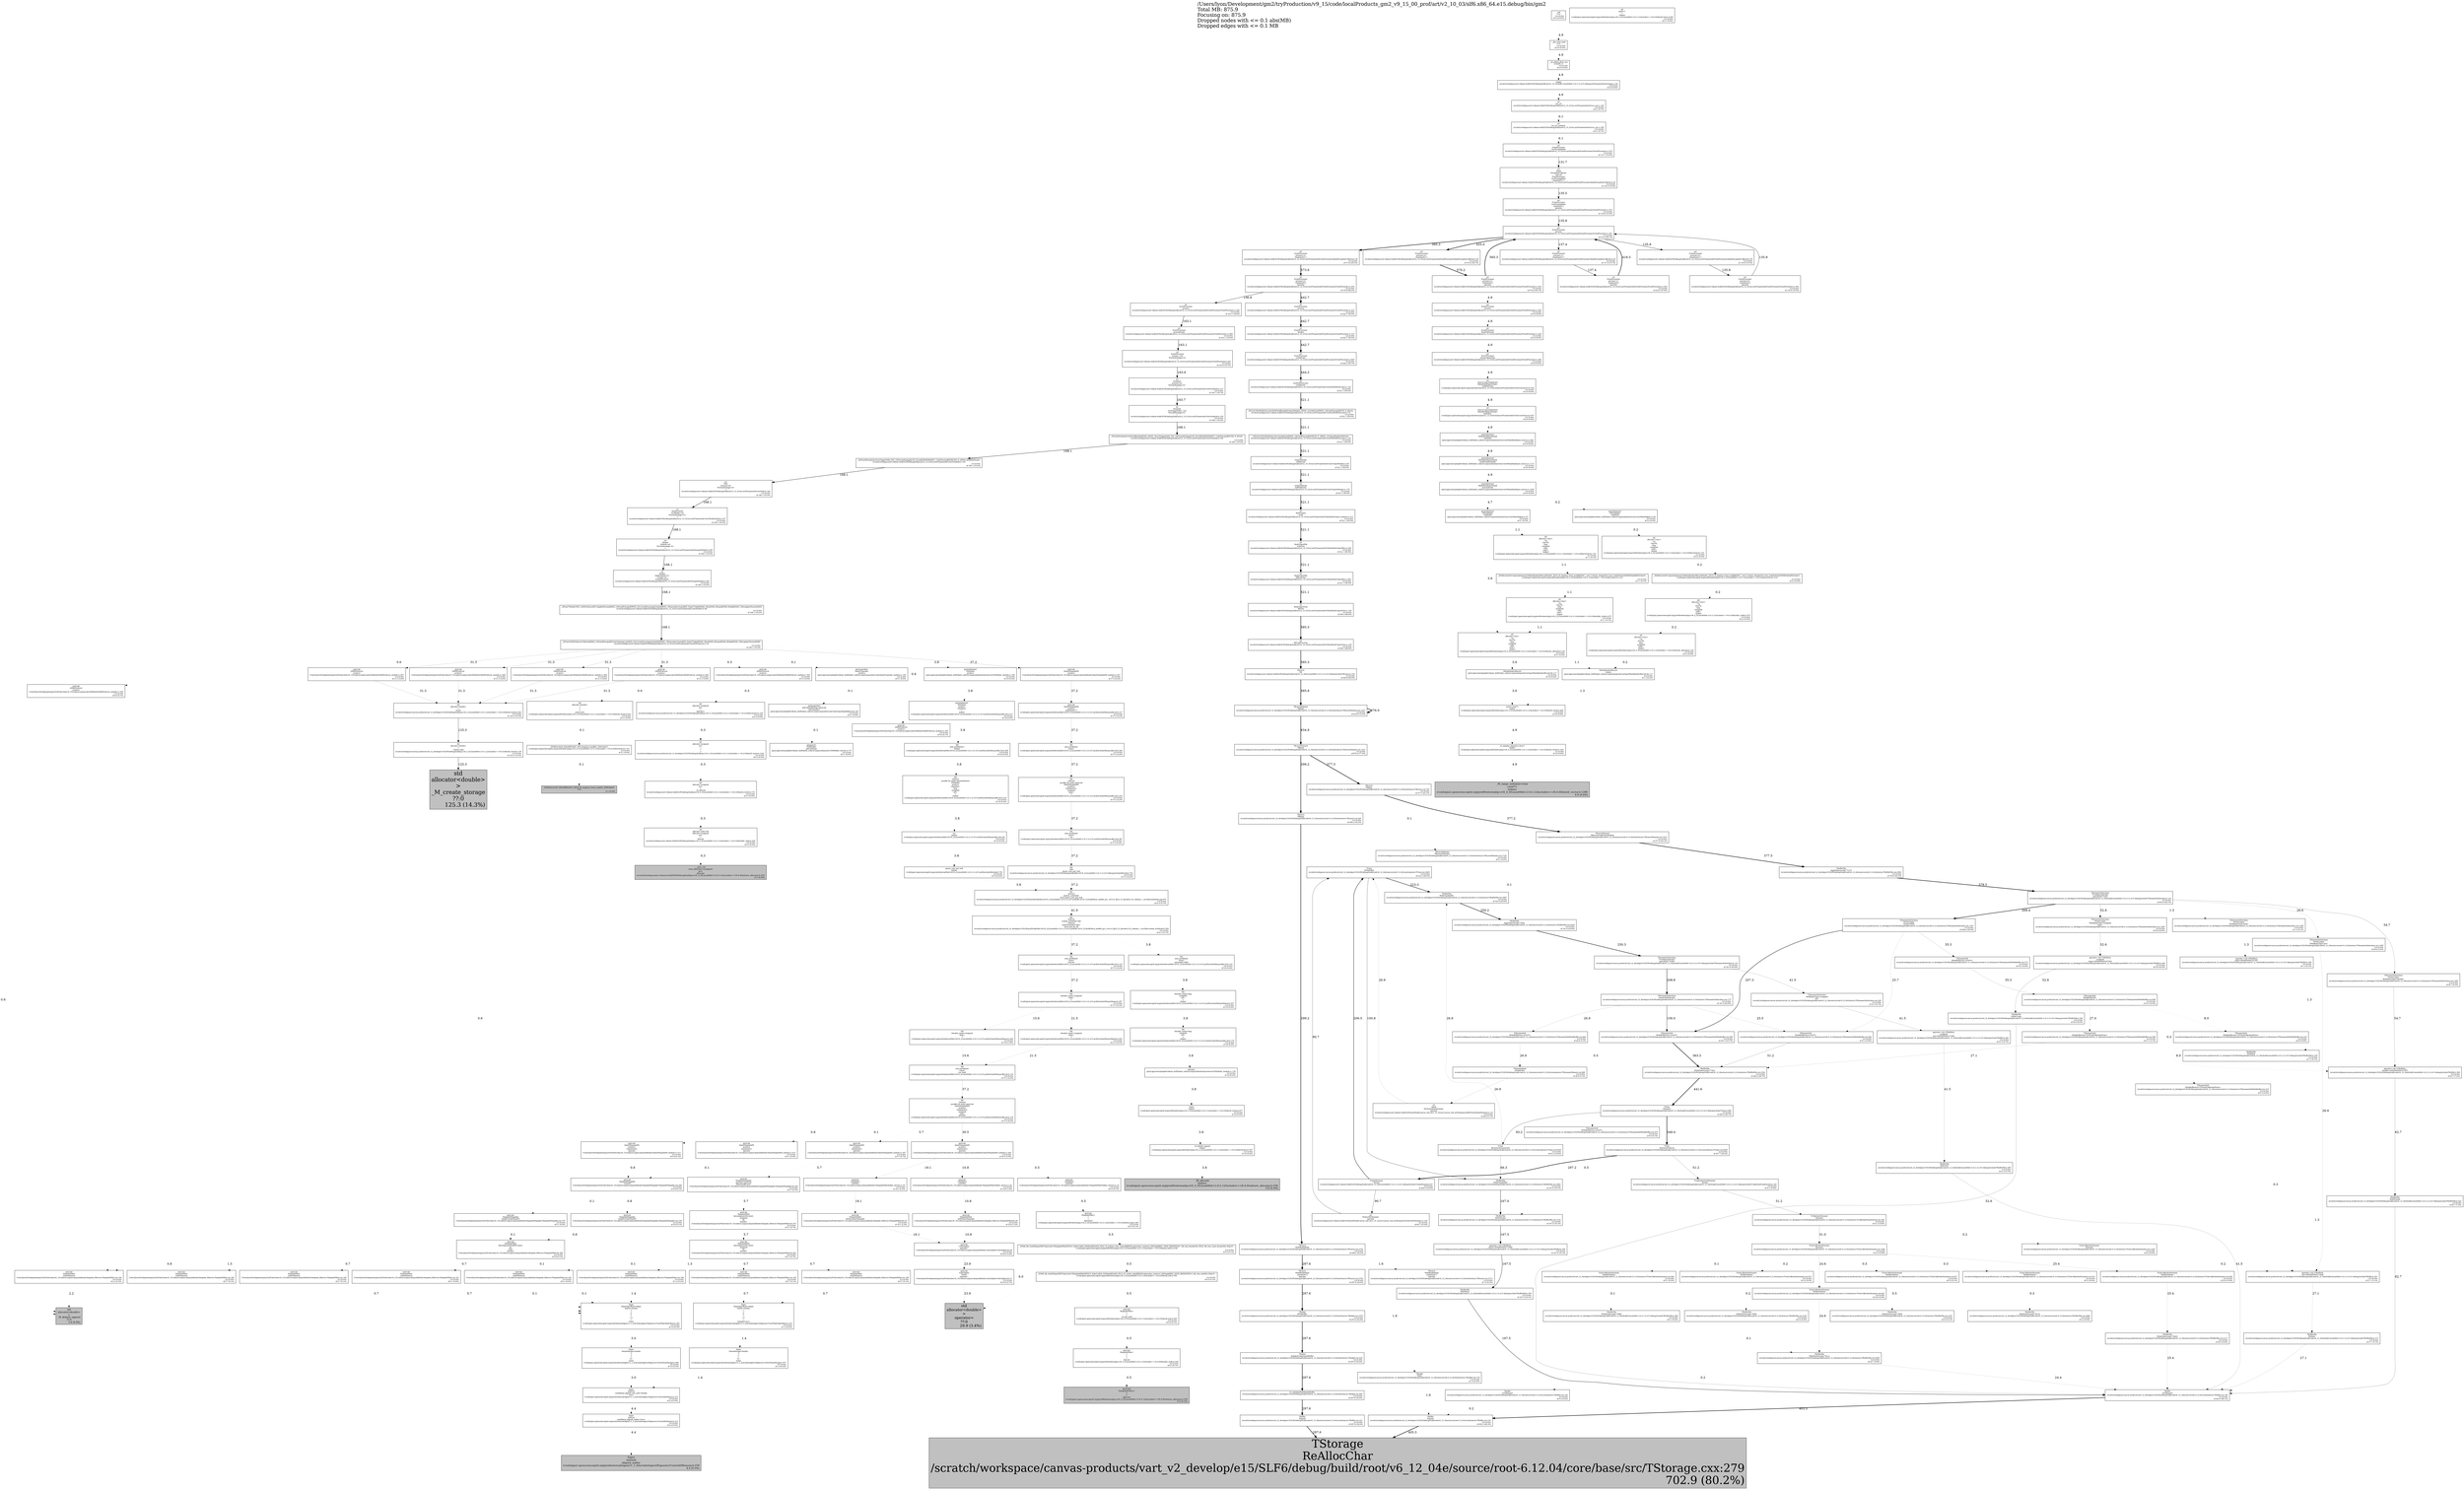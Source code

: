digraph "/Users/lyon/Development/gm2/tryProduction/v9_15/code/localProducts_gm2_v9_15_00_prof/art/v2_10_03/slf6.x86_64.e15.debug/bin/gm2; 875.9 MB" {
node [width=0.375,height=0.25];
Legend [shape=box,fontsize=24,shape=plaintext,label="/Users/lyon/Development/gm2/tryProduction/v9_15/code/localProducts_gm2_v9_15_00_prof/art/v2_10_03/slf6.x86_64.e15.debug/bin/gm2\lTotal MB: 875.9\lFocusing on: 875.9\lDropped nodes with <= 0.1 abs(MB)\lDropped edges with <= 0.1 MB\l"];
N1 [label="TStorage\nReAllocChar\n/scratch/workspace/canvas-products/vart_v2_develop/e15/SLF6/debug/build/root/v6_12_04e/source/root-6.12.04/core/base/src/TStorage.cxx:279\n702.9 (80.2%)\r",shape=box,fontsize=52.8,style=filled,fillcolor=gray];
N2 [label="TBranchElement\nFillImpl\n/scratch/workspace/canvas-products/vart_v2_develop/e15/SLF6/debug/build/root/v6_12_04e/source/root-6.12.04/tree/tree/src/TBranchElement.cxx:1222\n0.0 (0.0%)\rof 676.4 (77.2%)\r",shape=box,fontsize=8.0];
N3 [label="TBranchElement\nFillImpl\n/scratch/workspace/canvas-products/vart_v2_develop/e15/SLF6/debug/build/root/v6_12_04e/source/root-6.12.04/tree/tree/src/TBranchElement.cxx:1247\n0.0 (0.0%)\rof 634.9 (72.5%)\r",shape=box,fontsize=8.0];
N4 [label="TBranch\nFill\n/scratch/workspace/art-release-build/SLF6/debug/build/root/v6_12_04e/Linux64bit+2.6-2.12-e15-debug/include/TBranch.h:154\n0.0 (0.0%)\rof 585.8 (66.9%)\r",shape=box,fontsize=8.0];
N5 [label="art\nfillTreeBranches\n/scratch/workspace/art-release-build/SLF6/debug/build/art/v2_10_03/src/art/Framework/IO/Root/RootOutputTree.cc:139\n0.0 (0.0%)\rof 585.3 (66.8%)\r",shape=box,fontsize=8.0];
N6 [label="art\nRootOutputTree\nfillTree\n/scratch/workspace/art-release-build/SLF6/debug/build/art/v2_10_03/src/art/Framework/IO/Root/RootOutputTree.cc:154\n0.0 (0.0%)\rof 585.3 (66.8%)\r",shape=box,fontsize=8.0];
N7 [label="art\nEventProcessor\nprocess<3>\n{lambda#2}\noperator\n/scratch/workspace/art-release-build/SLF6/debug/build/art/v2_10_03/src/art/Framework/EventProcessor/EventProcessor.cc:452\n0.0 (0.0%)\rof 579.6 (66.2%)\r",shape=box,fontsize=8.0];
N8 [label="art\nEventProcessor\nprocess<3>\n{lambda#2}>\n/scratch/workspace/art-release-build/SLF6/debug/build/art/v2_10_03/src/art/Framework/EventProcessor/detail/ExceptionCollector.h:38\n0.0 (0.0%)\rof 573.6 (65.5%)\r",shape=box,fontsize=8.0];
N9 [label="art\nEventProcessor\nprocess\n/scratch/workspace/art-release-build/SLF6/debug/build/art/v2_10_03/src/art/Framework/EventProcessor/EventProcessor.cc:451\n0.0 (0.0%)\rof 570.2 (65.1%)\r",shape=box,fontsize=8.0];
N10 [label="art\nEventProcessor\nprocess<2>\n{lambda#2}\noperator\n/scratch/workspace/art-release-build/SLF6/debug/build/art/v2_10_03/src/art/Framework/EventProcessor/EventProcessor.cc:452\n0.0 (0.0%)\rof 570.2 (65.1%)\r",shape=box,fontsize=8.0];
N11 [label="art\nEventProcessor\nprocess<2>\n{lambda#2}>\n/scratch/workspace/art-release-build/SLF6/debug/build/art/v2_10_03/src/art/Framework/EventProcessor/detail/ExceptionCollector.h:38\n0.0 (0.0%)\rof 570.2 (65.1%)\r",shape=box,fontsize=8.0];
N12 [label="_ZZN3art15EndPathExecutor10writeEventERNS_14EventPrincipalEENKUlT_E_clIPNS_12OutputWorkerEEEDaS3_\n/scratch/workspace/art-release-build/SLF6/debug/build/art/v2_10_03/src/art/Framework/Core/EndPathExecutor.cc:133\n0.0 (0.0%)\rof 521.1 (59.5%)\r",shape=box,fontsize=8.0];
N13 [label="art\nOutputWorker\nwriteEvent\n/scratch/workspace/art-release-build/SLF6/debug/build/art/v2_10_03/src/art/Framework/Core/OutputWorker.cc:69\n0.0 (0.0%)\rof 521.1 (59.5%)\r",shape=box,fontsize=8.0];
N14 [label="_ZN3art15EndPathExecutor29doForAllEnabledOutputWorkers_IZNS0_10writeEventERNS_14EventPrincipalEEUlT_E_EEvS4_\n/scratch/workspace/art-release-build/SLF6/debug/build/art/v2_10_03/src/art/Framework/Core/EndPathExecutor.h:175\n0.0 (0.0%)\rof 521.1 (59.5%)\r",shape=box,fontsize=8.0];
N15 [label="art\nEndPathExecutor\nwriteEvent\n/scratch/workspace/art-release-build/SLF6/debug/build/art/v2_10_03/src/art/Framework/Core/EndPathExecutor.cc:135\n0.0 (0.0%)\rof 521.1 (59.5%)\r",shape=box,fontsize=8.0];
N16 [label="art\nOutputModule\ndoWriteEvent\n/scratch/workspace/art-release-build/SLF6/debug/build/art/v2_10_03/src/art/Framework/Core/OutputModule.cc:178\n0.0 (0.0%)\rof 521.1 (59.5%)\r",shape=box,fontsize=8.0];
N17 [label="art\nRootOutput\nwrite\n/scratch/workspace/art-release-build/SLF6/debug/build/art/v2_10_03/src/art/Framework/IO/Root/RootOutput_module.cc:313\n0.0 (0.0%)\rof 521.1 (59.5%)\r",shape=box,fontsize=8.0];
N18 [label="art\nRootOutputFile\nwriteOne\n/scratch/workspace/art-release-build/SLF6/debug/build/art/v2_10_03/src/art/Framework/IO/Root/RootOutputFile.cc:549\n0.0 (0.0%)\rof 521.1 (59.5%)\r",shape=box,fontsize=8.0];
N19 [label="art\nRootOutputFile\nfillBranches\n/scratch/workspace/art-release-build/SLF6/debug/build/art/v2_10_03/src/art/Framework/IO/Root/RootOutputFile.cc:891\n0.0 (0.0%)\rof 521.1 (59.5%)\r",shape=box,fontsize=8.0];
N20 [label="art\nEventProcessor\nwriteEvent\n/scratch/workspace/art-release-build/SLF6/debug/build/art/v2_10_03/src/art/Framework/EventProcessor/EventProcessor.cc:905\n0.0 (0.0%)\rof 444.2 (50.7%)\r",shape=box,fontsize=8.0];
N21 [label="art\nEventProcessor\nfinalize\n/scratch/workspace/art-release-build/SLF6/debug/build/art/v2_10_03/src/art/Framework/EventProcessor/EventProcessor.cc:315\n0.0 (0.0%)\rof 442.7 (50.5%)\r",shape=box,fontsize=8.0];
N22 [label="art\nEventProcessor\nprocess\n/scratch/workspace/art-release-build/SLF6/debug/build/art/v2_10_03/src/art/Framework/EventProcessor/EventProcessor.cc:433\n0.0 (0.0%)\rof 442.7 (50.5%)\r",shape=box,fontsize=8.0];
N23 [label="art\nEventProcessor\nprocess<1>\n{lambda#2}\noperator\n/scratch/workspace/art-release-build/SLF6/debug/build/art/v2_10_03/src/art/Framework/EventProcessor/EventProcessor.cc:452\n0.0 (0.0%)\rof 418.3 (47.8%)\r",shape=box,fontsize=8.0];
N24 [label="TBuffer\nExpand\n/scratch/workspace/canvas-products/vart_v2_develop/e15/SLF6/debug/build/root/v6_12_04e/source/root-6.12.04/core/base/src/TBuffer.cxx:218\n0.0 (0.0%)\rof 405.3 (46.3%)\r",shape=box,fontsize=8.0];
N25 [label="TStreamerInfoActions\nTConfiguredAction\noperator@17e3fa\n/scratch/workspace/canvas-products/vart_v2_develop/e15/SLF6/debug/build/root/v6_12_04e/build/Linux64bit+2.6-2.12-e15-debug/include/TStreamerInfoActions.h:124\n0.0 (0.0%)\rof 403.6 (46.1%)\r",shape=box,fontsize=8.0];
N26 [label="TBuffer\nAutoExpand\n/scratch/workspace/canvas-products/vart_v2_develop/e15/SLF6/debug/build/root/v6_12_04e/source/root-6.12.04/core/base/src/TBuffer.cxx:158\n0.0 (0.0%)\rof 403.5 (46.1%)\r",shape=box,fontsize=8.0];
N27 [label="TBufferFile\nApplySequence@17c27e\n/scratch/workspace/canvas-products/vart_v2_develop/e15/SLF6/debug/build/root/v6_12_04e/source/root-6.12.04/io/io/src/TBufferFile.cxx:4092\n0.0 (0.0%)\rof 378.5 (43.2%)\r",shape=box,fontsize=8.0];
N28 [label="TBranchElement\nFillLeavesCollectionMember\n/scratch/workspace/canvas-products/vart_v2_develop/e15/SLF6/debug/build/root/v6_12_04e/source/root-6.12.04/tree/tree/src/TBranchElement.cxx:1510\n0.0 (0.0%)\rof 377.5 (43.1%)\r",shape=box,fontsize=8.0];
N29 [label="TBranch\nFillImpl\n/scratch/workspace/canvas-products/vart_v2_develop/e15/SLF6/debug/build/root/v6_12_04e/source/root-6.12.04/tree/tree/src/TBranch.cxx:793\n0.0 (0.0%)\rof 377.3 (43.1%)\r",shape=box,fontsize=8.0];
N30 [label="TBranch\nFillImpl\n/scratch/workspace/canvas-products/vart_v2_develop/e15/SLF6/debug/build/root/v6_12_04e/source/root-6.12.04/tree/tree/src/TBranch.cxx:820\n0.0 (0.0%)\rof 299.2 (34.2%)\r",shape=box,fontsize=8.0];
N31 [label="TBranch\nWriteBasketImpl\n/scratch/workspace/canvas-products/vart_v2_develop/e15/SLF6/debug/build/root/v6_12_04e/source/root-6.12.04/tree/tree/src/TBranch.cxx:2752\n0.0 (0.0%)\rof 299.2 (34.2%)\r",shape=box,fontsize=8.0];
N32 [label="R__InitializeReadBasketBuffer\n/scratch/workspace/canvas-products/vart_v2_develop/e15/SLF6/debug/build/root/v6_12_04e/source/root-6.12.04/tree/tree/src/TBasket.cxx:408\n0.0 (0.0%)\rof 297.6 (34.0%)\r",shape=box,fontsize=8.0];
N33 [label="TBasket\nInitializeCompressedBuffer\n/scratch/workspace/canvas-products/vart_v2_develop/e15/SLF6/debug/build/root/v6_12_04e/source/root-6.12.04/tree/tree/src/TBasket.cxx:425\n0.0 (0.0%)\rof 297.6 (34.0%)\r",shape=box,fontsize=8.0];
N34 [label="TBasket\nWriteBuffer\n/scratch/workspace/canvas-products/vart_v2_develop/e15/SLF6/debug/build/root/v6_12_04e/source/root-6.12.04/tree/tree/src/TBasket.cxx:1076\n0.0 (0.0%)\rof 297.6 (34.0%)\r",shape=box,fontsize=8.0];
N35 [label="TBranch\nWriteBasketImpl\n{lambda#1}\noperator\n/scratch/workspace/canvas-products/vart_v2_develop/e15/SLF6/debug/build/root/v6_12_04e/source/root-6.12.04/tree/tree/src/TBranch.cxx:2702\n0.0 (0.0%)\rof 297.6 (34.0%)\r",shape=box,fontsize=8.0];
N36 [label="TBuffer\nExpand\n/scratch/workspace/canvas-products/vart_v2_develop/e15/SLF6/debug/build/root/v6_12_04e/source/root-6.12.04/core/base/src/TBuffer.cxx:221\n0.0 (0.0%)\rof 297.6 (34.0%)\r",shape=box,fontsize=8.0];
N37 [label="TStreamerInfoActions\nVectorLooper\nGenericWrite\n/scratch/workspace/canvas-products/vart_v2_develop/e15/SLF6/debug/build/root/v6_12_04e/source/root-6.12.04/io/io/src/TStreamerInfoActions.cxx:1367\n0.0 (0.0%)\rof 268.4 (30.6%)\r",shape=box,fontsize=8.0];
N38 [label="TBufferFile\nWriteFastArray@17762c\n/scratch/workspace/canvas-products/vart_v2_develop/e15/SLF6/debug/build/root/v6_12_04e/source/root-6.12.04/io/io/src/TBufferFile.cxx:2324\n0.0 (0.0%)\rof 260.2 (29.7%)\r",shape=box,fontsize=8.0];
N39 [label="TClass\nStreamer\n/scratch/workspace/canvas-products/vart_v2_develop/e15/SLF6/debug/build/root/v6_12_04e/build/Linux64bit+2.6-2.12-e15-debug/include/TClass.h:568\n0.0 (0.0%)\rof 260.2 (29.7%)\r",shape=box,fontsize=8.0];
N40 [label="TClass\nStreamerExternal\n/scratch/workspace/canvas-products/vart_v2_develop/e15/SLF6/debug/build/root/v6_12_04e/source/root-6.12.04/core/meta/src/TClass.cxx:6458\n0.0 (0.0%)\rof 257.7 (29.4%)\r",shape=box,fontsize=8.0];
N41 [label="TClass\nWriteBuffer\n/scratch/workspace/canvas-products/vart_v2_develop/e15/SLF6/debug/build/root/v6_12_04e/source/root-6.12.04/core/meta/src/TClass.cxx:6445\n0.0 (0.0%)\rof 232.3 (26.5%)\r",shape=box,fontsize=8.0];
N42 [label="TStreamerInfo\nWriteBufferAux<char**>\n/scratch/workspace/canvas-products/vart_v2_develop/e15/SLF6/debug/build/root/v6_12_04e/source/root-6.12.04/io/io/src/TStreamerInfoWriteBuffer.cxx:599\n0.0 (0.0%)\rof 207.3 (23.7%)\r",shape=box,fontsize=8.0];
N43 [label="TClassStreamer\nStream\n/scratch/workspace/art-release-build/SLF6/debug/build/root/v6_12_04e/Linux64bit+2.6-2.12-e15-debug/include/TClassStreamer.h:67\n0.0 (0.0%)\rof 206.5 (23.6%)\r",shape=box,fontsize=8.0];
N44 [label="TBufferFile\nApplySequence@17bfda\n/scratch/workspace/canvas-products/vart_v2_develop/e15/SLF6/debug/build/root/v6_12_04e/source/root-6.12.04/io/io/src/TBufferFile.cxx:4029\n0.0 (0.0%)\rof 181.9 (20.8%)\r",shape=box,fontsize=8.0];
N45 [label="TStreamerInfoActions\nGenericWriteAction\n/scratch/workspace/canvas-products/vart_v2_develop/e15/SLF6/debug/build/root/v6_12_04e/source/root-6.12.04/io/io/src/TStreamerInfoActions.cxx:175\n0.0 (0.0%)\rof 181.9 (20.8%)\r",shape=box,fontsize=8.0];
N46 [label="TStreamerInfoActions\nTConfiguredAction\noperator@17e38e\n/scratch/workspace/canvas-products/vart_v2_develop/e15/SLF6/debug/build/root/v6_12_04e/build/Linux64bit+2.6-2.12-e15-debug/include/TStreamerInfoActions.h:116\n0.0 (0.0%)\rof 181.9 (20.8%)\r",shape=box,fontsize=8.0];
N47 [label="TBufferFile\nWriteClassBuffer\n/scratch/workspace/canvas-products/vart_v2_develop/e15/SLF6/debug/build/root/v6_12_04e/source/root-6.12.04/io/io/src/TBufferFile.cxx:3997\n0.0 (0.0%)\rof 181.8 (20.8%)\r",shape=box,fontsize=8.0];
N48 [label="art\nPath\nprocess<art\nProcessPackage<4>\n>\n/scratch/workspace/art-release-build/SLF6/debug/build/art/v2_10_03/src/art/Framework/Core/Path.h:148\n0.0 (0.0%)\rof 168.1 (19.2%)\r",shape=box,fontsize=8.0];
N49 [label="art\nWorkerInPath\nrunWorker<art\nProcessPackage<4>\n>\n/scratch/workspace/art-release-build/SLF6/debug/build/art/v2_10_03/src/art/Framework/Core/WorkerInPath.h:107\n0.0 (0.0%)\rof 168.1 (19.2%)\r",shape=box,fontsize=8.0];
N50 [label="_ZN3art8Schedule21doForAllEnabledPaths_IZNS0_16runTriggerPaths_INS_14ProcessPackageILNS_5LevelE4EEEEEbRNT_11MyPrincipalEEUlS6_E_EEvS6_\n/scratch/workspace/art-release-build/SLF6/debug/build/art/v2_10_03/src/art/Framework/Core/Schedule.h:180\n0.0 (0.0%)\rof 168.1 (19.2%)\r",shape=box,fontsize=8.0];
N51 [label="_ZZN3art8Schedule16runTriggerPaths_INS_14ProcessPackageILNS_5LevelE4EEEEEbRNT_11MyPrincipalEENKUlS5_E_clIPNS_4PathEEEDaS5_\n/scratch/workspace/art-release-build/SLF6/debug/build/art/v2_10_03/src/art/Framework/Core/Schedule.h:156\n0.0 (0.0%)\rof 168.1 (19.2%)\r",shape=box,fontsize=8.0];
N52 [label="art\nSchedule\nrunTriggerPaths_<art\nProcessPackage<4>\n>\n/scratch/workspace/art-release-build/SLF6/debug/build/art/v2_10_03/src/art/Framework/Core/Schedule.h:156\n0.0 (0.0%)\rof 168.1 (19.2%)\r",shape=box,fontsize=8.0];
N53 [label="art\nWorker\nImplDoWork<2>\ninvoke<art\nEventPrincipal>\n/scratch/workspace/art-release-build/SLF6/debug/build/art/v2_10_03/src/art/Framework/Principal/Worker.h:200\n0.0 (0.0%)\rof 168.1 (19.2%)\r",shape=box,fontsize=8.0];
N54 [label="art\nWorker\ndoWork<art\nProcessPackage<4>\n>\n/scratch/workspace/art-release-build/SLF6/debug/build/art/v2_10_03/src/art/Framework/Principal/Worker.h:258\n0.0 (0.0%)\rof 168.1 (19.2%)\r",shape=box,fontsize=8.0];
N55 [label="_ZN3art7WorkerTINS_10EDProducerEE13implDoProcessERNS_14EventPrincipalEPKNS_24CurrentProcessingContextERNS_15ExecutionCountsIJNS_5stats7VisitedENS9_3RunENS9_6PassedENS9_6FailedENS9_15ExceptionThrownEEEE\n/scratch/workspace/art-release-build/SLF6/debug/build/art/v2_10_03/src/art/Framework/Core/WorkerT.h:88\n0.0 (0.0%)\rof 168.1 (19.2%)\r",shape=box,fontsize=8.0];
N56 [label="_ZN3art10EDProducer7doEventERNS_14EventPrincipalEN3cet10exempt_ptrIKNS_24CurrentProcessingContextEEERNS_15ExecutionCountsIJNS_5stats7VisitedENS9_3RunENS9_6PassedENS9_6FailedENS9_15ExceptionThrownEEEE\n/scratch/workspace/art-release-build/SLF6/debug/build/art/v2_10_03/src/art/Framework/Core/EDProducer.cc:25\n0.0 (0.0%)\rof 168.1 (19.2%)\r",shape=box,fontsize=8.0];
N57 [label="TBufferFile\nWriteShort\n/scratch/workspace/canvas-products/vart_v2_develop/e15/SLF6/debug/build/root/v6_12_04e/build/Linux64bit+2.6-2.12-e15-debug/include/TBufferFile.h:359\n0.0 (0.0%)\rof 167.5 (19.1%)\r",shape=box,fontsize=8.0];
N58 [label="operator<<@<(TBuffer&,\nshort)<000000000017c86d\n/scratch/workspace/canvas-products/vart_v2_develop/e15/SLF6/debug/build/root/v6_12_04e/build/Linux64bit+2.6-2.12-e15-debug/include/TBuffer.h:359\n0.0 (0.0%)\rof 167.5 (19.1%)\r",shape=box,fontsize=8.0];
N59 [label="TBufferFile\nWriteVersion\n/scratch/workspace/canvas-products/vart_v2_develop/e15/SLF6/debug/build/root/v6_12_04e/source/root-6.12.04/io/io/src/TBufferFile.cxx:3134\n0.0 (0.0%)\rof 167.5 (19.1%)\r",shape=box,fontsize=8.0];
N60 [label="TBufferFile\nWriteClassBuffer\n/scratch/workspace/canvas-products/vart_v2_develop/e15/SLF6/debug/build/root/v6_12_04e/source/root-6.12.04/io/io/src/TBufferFile.cxx:3993\n0.0 (0.0%)\rof 167.0 (19.1%)\r",shape=box,fontsize=8.0];
N61 [label="art\nSchedule\nprocess<art\nProcessPackage<4>\n>\n/scratch/workspace/art-release-build/SLF6/debug/build/art/v2_10_03/src/art/Framework/Core/Schedule.h:127\n0.0 (0.0%)\rof 163.7 (18.7%)\r",shape=box,fontsize=8.0];
N62 [label="art\nEventProcessor\nprocess_<art\nProcessPackage<4>\n>\n/scratch/workspace/art-release-build/SLF6/debug/build/art/v2_10_03/src/art/Framework/EventProcessor/EventProcessor.h:205\n0.0 (0.0%)\rof 163.6 (18.7%)\r",shape=box,fontsize=8.0];
N63 [label="art\nEventProcessor\nprocess\n/scratch/workspace/art-release-build/SLF6/debug/build/art/v2_10_03/src/art/Framework/EventProcessor/EventProcessor.cc:428\n0.0 (0.0%)\rof 163.1 (18.6%)\r",shape=box,fontsize=8.0];
N64 [label="art\nEventProcessor\nprocessEvent\n/scratch/workspace/art-release-build/SLF6/debug/build/art/v2_10_03/src/art/Framework/EventProcessor/EventProcessor.cc:894\n0.0 (0.0%)\rof 163.1 (18.6%)\r",shape=box,fontsize=8.0];
N65 [label="art\nEventProcessor\nprocess<1>\n{lambda#2}>\n/scratch/workspace/art-release-build/SLF6/debug/build/art/v2_10_03/src/art/Framework/EventProcessor/detail/ExceptionCollector.h:38\n0.0 (0.0%)\rof 137.4 (15.7%)\r",shape=box,fontsize=8.0];
N66 [label="art\nEventProcessor\nprocess<0>\n{lambda#2}\noperator\n/scratch/workspace/art-release-build/SLF6/debug/build/art/v2_10_03/src/art/Framework/EventProcessor/EventProcessor.cc:452\n0.0 (0.0%)\rof 135.8 (15.5%)\r",shape=box,fontsize=8.0];
N67 [label="art\nEventProcessor\nprocess<0>\n{lambda#2}>\n/scratch/workspace/art-release-build/SLF6/debug/build/art/v2_10_03/src/art/Framework/EventProcessor/detail/ExceptionCollector.h:38\n0.0 (0.0%)\rof 135.8 (15.5%)\r",shape=box,fontsize=8.0];
N68 [label="art\nEventProcessor\nrunToCompletion\n{lambda#1}\noperator\n/scratch/workspace/art-release-build/SLF6/debug/build/art/v2_10_03/src/art/Framework/EventProcessor/EventProcessor.cc:470\n0.0 (0.0%)\rof 135.8 (15.5%)\r",shape=box,fontsize=8.0];
N69 [label="art\ndetail\nExceptionCollector\ncall<art\nEventProcessor\nrunToCompletion\n{lambda#1}>\n/scratch/workspace/art-release-build/SLF6/debug/build/art/v2_10_03/src/art/Framework/EventProcessor/detail/ExceptionCollector.h:38\n0.0 (0.0%)\rof 135.5 (15.5%)\r",shape=box,fontsize=8.0];
N70 [label="art\nEventProcessor\nrunToCompletion\n/scratch/workspace/art-release-build/SLF6/debug/build/art/v2_10_03/src/art/Framework/EventProcessor/EventProcessor.cc:474\n0.0 (0.0%)\rof 131.7 (15.0%)\r",shape=box,fontsize=8.0];
N71 [label="std\nallocator<double>\n>\n_M_create_storage\n??:0\n125.3 (14.3%)\r",shape=box,fontsize=26.9,style=filled,fillcolor=gray];
N72 [label="std\nallocator<double>\n>\n_Vector_base\n/scratch/workspace/canvas-products/vart_v2_develop/e15/SLF6/debug/build/gcc/v6_4_0/Linux64bit+2.6-2.12/include/c++/6.4.0/bits/stl_vector.h:136\n0.0 (0.0%)\rof 125.3 (14.3%)\r",shape=box,fontsize=8.0];
N73 [label="std\nallocator<double>\n>\nvector\n/scratch/workspace/canvas-products/vart_v2_develop/e15/SLF6/debug/build/gcc/v6_4_0/Linux64bit+2.6-2.12/include/c++/6.4.0/bits/stl_vector.h:293\n0.0 (0.0%)\rof 125.3 (14.3%)\r",shape=box,fontsize=8.0];
N74 [label="TClass\nStreamerStreamerInfo\n/scratch/workspace/canvas-products/vart_v2_develop/e15/SLF6/debug/build/root/v6_12_04e/source/root-6.12.04/core/meta/src/TClass.cxx:6529\n0.0 (0.0%)\rof 93.2 (10.6%)\r",shape=box,fontsize=8.0];
N75 [label="art\nProductIDStreamer\noperator\n/scratch/workspace/art-release-build/SLF6/prof/build/canvas_root_io/v1_01_02/src/canvas_root_io/Streamers/ProductIDStreamer.cc:100\n0.0 (0.0%)\rof 90.7 (10.4%)\r",shape=box,fontsize=8.0];
N76 [label="TBufferFile\nWriteDouble\n/scratch/workspace/canvas-products/vart_v2_develop/e15/SLF6/debug/build/root/v6_12_04e/build/Linux64bit+2.6-2.12-e15-debug/include/TBufferFile.h:422\n0.0 (0.0%)\rof 62.7 (7.2%)\r",shape=box,fontsize=8.0];
N77 [label="operator<<@<(TBuffer&,\ndouble)<00000000001b7655\n/scratch/workspace/canvas-products/vart_v2_develop/e15/SLF6/debug/build/root/v6_12_04e/build/Linux64bit+2.6-2.12-e15-debug/include/TBuffer.h:368\n0.0 (0.0%)\rof 62.7 (7.2%)\r",shape=box,fontsize=8.0];
N78 [label="TStreamerInfoActions\nVectorLooper\nWriteBasicType<double>\n/scratch/workspace/canvas-products/vart_v2_develop/e15/SLF6/debug/build/root/v6_12_04e/source/root-6.12.04/io/io/src/TStreamerInfoActions.cxx:1285\n0.0 (0.0%)\rof 54.7 (6.2%)\r",shape=box,fontsize=8.0];
N79 [label="TBufferFile\nWriteULong\n/scratch/workspace/canvas-products/vart_v2_develop/e15/SLF6/debug/build/root/v6_12_04e/build/Linux64bit+2.6-2.12-e15-debug/include/TBufferFile.h:394\n0.0 (0.0%)\rof 52.6 (6.0%)\r",shape=box,fontsize=8.0];
N80 [label="TStreamerInfoActions\nVectorLooper\nWriteBasicType<unsigned\nlong>\n/scratch/workspace/canvas-products/vart_v2_develop/e15/SLF6/debug/build/root/v6_12_04e/source/root-6.12.04/io/io/src/TStreamerInfoActions.cxx:1285\n0.0 (0.0%)\rof 52.6 (6.0%)\r",shape=box,fontsize=8.0];
N81 [label="operator<<@<(TBuffer&,\nunsigned\nlong)<00000000001b75e9\n/scratch/workspace/canvas-products/vart_v2_develop/e15/SLF6/debug/build/root/v6_12_04e/build/Linux64bit+2.6-2.12-e15-debug/include/TBuffer.h:364\n0.0 (0.0%)\rof 52.6 (6.0%)\r",shape=box,fontsize=8.0];
N82 [label="TCollectionClassStreamer\nStream\n/scratch/workspace/canvas-products/vart_v2_develop/e15/SLF6/debug/build/root/v6_12_04e/build/Linux64bit+2.6-2.12-e15-debug/include/TCollectionProxyFactory.h:185\n0.0 (0.0%)\rof 51.2 (5.8%)\r",shape=box,fontsize=8.0];
N83 [label="TStreamerInfo\nWriteBufferAux<char**>\n/scratch/workspace/canvas-products/vart_v2_develop/e15/SLF6/debug/build/root/v6_12_04e/source/root-6.12.04/io/io/src/TStreamerInfoWriteBuffer.cxx:582\n0.0 (0.0%)\rof 51.2 (5.8%)\r",shape=box,fontsize=8.0];
N84 [label="TCollectionStreamer\nStreamer\n/scratch/workspace/canvas-products/vart_v2_develop/e15/SLF6/debug/build/root/v6_12_04e/source/root-6.12.04/io/io/src/TCollectionProxyFactory.cxx:166\n0.0 (0.0%)\rof 51.2 (5.8%)\r",shape=box,fontsize=8.0];
N85 [label="TGenCollectionStreamer\nStreamer\n/scratch/workspace/canvas-products/vart_v2_develop/e15/SLF6/debug/build/root/v6_12_04e/source/root-6.12.04/io/io/src/TGenCollectionStreamer.cxx:1446\n0.0 (0.0%)\rof 51.0 (5.8%)\r",shape=box,fontsize=8.0];
N86 [label="TBufferFile\nWriteUInt\n/scratch/workspace/canvas-products/vart_v2_develop/e15/SLF6/debug/build/root/v6_12_04e/build/Linux64bit+2.6-2.12-e15-debug/include/TBufferFile.h:380\n0.0 (0.0%)\rof 41.5 (4.7%)\r",shape=box,fontsize=8.0];
N87 [label="TStreamerInfoActions\nWriteBasicType<unsigned\nint>\n/scratch/workspace/canvas-products/vart_v2_develop/e15/SLF6/debug/build/root/v6_12_04e/source/root-6.12.04/io/io/src/TStreamerInfoActions.cxx:226\n0.0 (0.0%)\rof 41.5 (4.7%)\r",shape=box,fontsize=8.0];
N88 [label="operator<<@<(TBuffer&,\nunsigned\nint)<000000000017c90e\n/scratch/workspace/canvas-products/vart_v2_develop/e15/SLF6/debug/build/root/v6_12_04e/build/Linux64bit+2.6-2.12-e15-debug/include/TBuffer.h:362\n0.0 (0.0%)\rof 41.5 (4.7%)\r",shape=box,fontsize=8.0];
N89 [label="tbb\ninternal\ncustom_scheduler<tbb\ninternal\nIntelSchedulerTraits>\nlocal_wait_for_all\n/scratch/workspace/canvas-products/vart_v2_develop/e15/SLF6/prof/build/tbb/v2018_2/Linux64bit+2.6-2.12-e15-prof/tbb-2018_U2/build/linux_intel64_gcc_cc6.4.0_libc2.12_kernel2.6.32_release/../../src/tbb/custom_scheduler.h:509\n0.0 (0.0%)\rof 41.0 (4.7%)\r",shape=box,fontsize=8.0];
N90 [label="tbb\ninternal\ngeneric_scheduler\nlocal_spawn_root_and_wait\n/scratch/workspace/canvas-products/vart_v2_develop/e15/SLF6/prof/build/tbb/v2018_2/Linux64bit+2.6-2.12-e15-prof/tbb-2018_U2/build/linux_intel64_gcc_cc6.4.0_libc2.12_kernel2.6.32_release/../../src/tbb/scheduler.cpp:670\n0.0 (0.0%)\rof 41.0 (4.7%)\r",shape=box,fontsize=8.0];
N91 [label="gm2calo\nIslandTemplateFit\nproduce\n/Users/lyon/Development/gm2/tryProduction/v9_15/code/srcs/gm2calo/pulsefinder/IslandTemplateFit_module.cc:427\n0.0 (0.0%)\rof 37.2 (4.2%)\r",shape=box,fontsize=8.0];
N92 [label="gm2calo\nIslandTemplateFit\nproduce\n{lambda#2}>\n/cvmfs/gm2.opensciencegrid.org/prod/external/tbb/v2018_2/Linux64bit+2.6-2.12-e15-prof/include/tbb/parallel_for.h:317\n0.0 (0.0%)\rof 37.2 (4.2%)\r",shape=box,fontsize=8.0];
N93 [label="tbb\nauto_partitioner\nconst>\n/cvmfs/gm2.opensciencegrid.org/prod/external/tbb/v2018_2/Linux64bit+2.6-2.12-e15-prof/include/tbb/parallel_for.h:284\n0.0 (0.0%)\rof 37.2 (4.2%)\r",shape=box,fontsize=8.0];
N94 [label="tbb\nauto_partitioner\nconst>\nexecute\n/cvmfs/gm2.opensciencegrid.org/prod/external/tbb/v2018_2/Linux64bit+2.6-2.12-e15-prof/include/tbb/parallel_for.h:143\n0.0 (0.0%)\rof 37.2 (4.2%)\r",shape=box,fontsize=8.0];
N95 [label="tbb\nauto_partitioner\nconst>\nrun\n/cvmfs/gm2.opensciencegrid.org/prod/external/tbb/v2018_2/Linux64bit+2.6-2.12-e15-prof/include/tbb/parallel_for.h:96\n0.0 (0.0%)\rof 37.2 (4.2%)\r",shape=box,fontsize=8.0];
N96 [label="tbb\nauto_partitioner\nconst>\nrun_body\n/cvmfs/gm2.opensciencegrid.org/prod/external/tbb/v2018_2/Linux64bit+2.6-2.12-e15-prof/include/tbb/parallel_for.h:116\n0.0 (0.0%)\rof 37.2 (4.2%)\r",shape=box,fontsize=8.0];
N97 [label="tbb\nblocked_range<unsigned\nlong>\n>\n/cvmfs/gm2.opensciencegrid.org/prod/external/tbb/v2018_2/Linux64bit+2.6-2.12-e15-prof/include/tbb/partitioner.h:257\n0.0 (0.0%)\rof 37.2 (4.2%)\r",shape=box,fontsize=8.0];
N98 [label="tbb\ninternal\nparallel_for_body<gm2calo\nIslandTemplateFit\nproduce\n{lambda#2},\nunsigned\nlong>\n>\n/cvmfs/gm2.opensciencegrid.org/prod/external/tbb/v2018_2/Linux64bit+2.6-2.12-e15-prof/include/tbb/parallel_for.h:216\n0.0 (0.0%)\rof 37.2 (4.2%)\r",shape=box,fontsize=8.0];
N99 [label="tbb\ninternal\nparallel_for_body<gm2calo\nIslandTemplateFit\nproduce\n{lambda#2},\nunsigned\nlong>\noperator\n/cvmfs/gm2.opensciencegrid.org/prod/external/tbb/v2018_2/Linux64bit+2.6-2.12-e15-prof/include/tbb/parallel_for.h:178\n0.0 (0.0%)\rof 37.2 (4.2%)\r",shape=box,fontsize=8.0];
N100 [label="tbb\ntask\nspawn_root_and_wait\n/scratch/workspace/canvas-products/vart_v2_develop/e15/SLF6/debug/build/tbb/v2018_2/Linux64bit+2.6-2.12-e15-debug/include/tbb/task.h:752\n0.0 (0.0%)\rof 37.2 (4.2%)\r",shape=box,fontsize=8.0];
N101 [label="TStreamerInfo\nWriteBufferAux<char**>\n/scratch/workspace/canvas-products/vart_v2_develop/e15/SLF6/debug/build/root/v6_12_04e/source/root-6.12.04/io/io/src/TStreamerInfoWriteBuffer.cxx:573\n0.0 (0.0%)\rof 35.3 (4.0%)\r",shape=box,fontsize=8.0];
N102 [label="TStreamerInfo\nWriteBufferSTL\n/scratch/workspace/canvas-products/vart_v2_develop/e15/SLF6/debug/build/root/v6_12_04e/source/root-6.12.04/io/io/src/TStreamerInfoWriteBuffer.cxx:808\n0.0 (0.0%)\rof 35.3 (4.0%)\r",shape=box,fontsize=8.0];
N103 [label="gm2calo\nQHistProducer\nproduce\n/Users/lyon/Development/gm2/tryProduction/v9_15/code/srcs/gm2calo/QMethod/QHistProducer_module.cc:406\n0.0 (0.0%)\rof 31.3 (3.6%)\r",shape=box,fontsize=8.0];
N104 [label="gm2calo\nQHistProducer\nproduce\n/Users/lyon/Development/gm2/tryProduction/v9_15/code/srcs/gm2calo/QMethod/QHistProducer_module.cc:407\n0.0 (0.0%)\rof 31.3 (3.6%)\r",shape=box,fontsize=8.0];
N105 [label="gm2calo\nQHistProducer\nproduce\n/Users/lyon/Development/gm2/tryProduction/v9_15/code/srcs/gm2calo/QMethod/QHistProducer_module.cc:408\n0.0 (0.0%)\rof 31.3 (3.6%)\r",shape=box,fontsize=8.0];
N106 [label="gm2calo\nQHistProducer\nproduce\n/Users/lyon/Development/gm2/tryProduction/v9_15/code/srcs/gm2calo/QMethod/QHistProducer_module.cc:409\n0.0 (0.0%)\rof 31.3 (3.6%)\r",shape=box,fontsize=8.0];
N107 [label="gm2calo\nIslandTemplateFit\nproduce\n{lambda#2}\noperator\n/Users/lyon/Development/gm2/tryProduction/v9_15/code/srcs/gm2calo/pulsefinder/IslandTemplateFit_module.cc:345\n0.0 (0.0%)\rof 30.5 (3.5%)\r",shape=box,fontsize=8.0];
N108 [label="gm2calo\nCubicSpline\noperator=\n/Users/lyon/Development/gm2/tryProduction/v9_15/code/srcs/gm2calo/pulsefinder/cubicSpline/CubicSpline.hh:20\n0.0 (0.0%)\rof 29.9 (3.4%)\r",shape=box,fontsize=8.0];
N109 [label="std\nallocator<double>\n>\noperator=\n??:0\n29.9 (3.4%)\r",shape=box,fontsize=17.2,style=filled,fillcolor=gray];
N110 [label="TStreamerInfo\nWriteBufferAux<TVirtualCollectionProxy>\n/scratch/workspace/canvas-products/vart_v2_develop/e15/SLF6/debug/build/root/v6_12_04e/source/root-6.12.04/io/io/src/TStreamerInfoWriteBuffer.cxx:599\n0.0 (0.0%)\rof 27.1 (3.1%)\r",shape=box,fontsize=8.0];
N111 [label="TBufferFile\nWriteInt\n/scratch/workspace/canvas-products/vart_v2_develop/e15/SLF6/debug/build/root/v6_12_04e/build/Linux64bit+2.6-2.12-e15-debug/include/TBufferFile.h:373\n0.0 (0.0%)\rof 27.1 (3.1%)\r",shape=box,fontsize=8.0];
N112 [label="operator<<@<(TBuffer&,\nint)<000000000017c8db\n/scratch/workspace/canvas-products/vart_v2_develop/e15/SLF6/debug/build/root/v6_12_04e/build/Linux64bit+2.6-2.12-e15-debug/include/TBuffer.h:361\n0.0 (0.0%)\rof 27.1 (3.1%)\r",shape=box,fontsize=8.0];
N113 [label="TStreamerBase\nWriteBuffer\n/scratch/workspace/canvas-products/vart_v2_develop/e15/SLF6/debug/build/root/v6_12_04e/source/root-6.12.04/core/meta/src/TStreamerElement.cxx:866\n0.0 (0.0%)\rof 26.9 (3.1%)\r",shape=box,fontsize=8.0];
N114 [label="TStreamerInfo\nWriteBufferAux<char**>\n/scratch/workspace/canvas-products/vart_v2_develop/e15/SLF6/debug/build/root/v6_12_04e/source/root-6.12.04/io/io/src/TStreamerInfoWriteBuffer.cxx:626\n0.0 (0.0%)\rof 26.9 (3.1%)\r",shape=box,fontsize=8.0];
N115 [label="art\ndetail\nPtrVectorBaseStreamer\noperator\n/scratch/workspace/art-release-build/SLF6/prof/build/canvas_root_io/v1_01_02/src/canvas_root_io/Streamers/setPtrVectorBaseStreamer.cc:19\n0.0 (0.0%)\rof 26.9 (3.1%)\r",shape=box,fontsize=8.0];
N116 [label="TStreamerInfoActions\nVectorLooper\nWriteBasicType<int>\n/scratch/workspace/canvas-products/vart_v2_develop/e15/SLF6/debug/build/root/v6_12_04e/source/root-6.12.04/io/io/src/TStreamerInfoActions.cxx:1285\n0.0 (0.0%)\rof 26.6 (3.0%)\r",shape=box,fontsize=8.0];
N117 [label="TBufferFile\nWriteFastArray@176e02\n/scratch/workspace/canvas-products/vart_v2_develop/e15/SLF6/debug/build/root/v6_12_04e/source/root-6.12.04/io/io/src/TBufferFile.cxx:2131\n0.0 (0.0%)\rof 25.4 (2.9%)\r",shape=box,fontsize=8.0];
N118 [label="TGenCollectionStreamer\nWritePrimitives\n/scratch/workspace/canvas-products/vart_v2_develop/e15/SLF6/debug/build/root/v6_12_04e/source/root-6.12.04/io/io/src/TGenCollectionStreamer.cxx:949\n0.0 (0.0%)\rof 25.4 (2.9%)\r",shape=box,fontsize=8.0];
N119 [label="TBufferFile\nWriteFastArray@176cca\n/scratch/workspace/canvas-products/vart_v2_develop/e15/SLF6/debug/build/root/v6_12_04e/source/root-6.12.04/io/io/src/TBufferFile.cxx:2092\n0.0 (0.0%)\rof 24.7 (2.8%)\r",shape=box,fontsize=8.0];
N120 [label="TGenCollectionStreamer\nWritePrimitives\n/scratch/workspace/canvas-products/vart_v2_develop/e15/SLF6/debug/build/root/v6_12_04e/source/root-6.12.04/io/io/src/TGenCollectionStreamer.cxx:922\n0.0 (0.0%)\rof 24.6 (2.8%)\r",shape=box,fontsize=8.0];
N121 [label="gm2calo\nCubicSpline\nMatrix\noperator=\n/Users/lyon/Development/gm2/tryProduction/v9_15/code/srcs/gm2calo/pulsefinder/cubicSpline/CubicSpline.hh:31\n0.0 (0.0%)\rof 23.9 (2.7%)\r",shape=box,fontsize=8.0];
N122 [label="tbb\nblocked_range<unsigned\nlong>\n>\n/cvmfs/gm2.opensciencegrid.org/prod/external/tbb/v2018_2/Linux64bit+2.6-2.12-e15-prof/include/tbb/partitioner.h:454\n0.0 (0.0%)\rof 21.5 (2.5%)\r",shape=box,fontsize=8.0];
N123 [label="gm2calo\nCaloFitters\nGetFitter\n/Users/lyon/Development/gm2/tryProduction/v9_15/code/srcs/gm2calo/pulsefinder/TemplateFitterHolder_service.cc:55\n0.0 (0.0%)\rof 19.1 (2.2%)\r",shape=box,fontsize=8.0];
N124 [label="gm2calo\nTemplateFitter\nsetSecondaryTemplate\n/Users/lyon/Development/gm2/tryProduction/v9_15/code/srcs/gm2calo/pulsefinder/template_fitter/src/TemplateFitter.hh:53\n0.0 (0.0%)\rof 19.1 (2.2%)\r",shape=box,fontsize=8.0];
N125 [label="tbb\nblocked_range<unsigned\nlong>\n>\n/cvmfs/gm2.opensciencegrid.org/prod/external/tbb/v2018_2/Linux64bit+2.6-2.12-e15-prof/include/tbb/partitioner.h:439\n0.0 (0.0%)\rof 15.6 (1.8%)\r",shape=box,fontsize=8.0];
N126 [label="gm2calo\nCaloFitters\nGetFitter\n/Users/lyon/Development/gm2/tryProduction/v9_15/code/srcs/gm2calo/pulsefinder/TemplateFitterHolder_service.cc:42\n0.0 (0.0%)\rof 10.8 (1.2%)\r",shape=box,fontsize=8.0];
N127 [label="gm2calo\nTemplateFitter\nsetPrimaryTemplate\n/Users/lyon/Development/gm2/tryProduction/v9_15/code/srcs/gm2calo/pulsefinder/template_fitter/src/TemplateFitter.hh:49\n0.0 (0.0%)\rof 10.8 (1.2%)\r",shape=box,fontsize=8.0];
N128 [label="TStreamerInfo\nWriteBufferAux<TVirtualCollectionProxy>\n/scratch/workspace/canvas-products/vart_v2_develop/e15/SLF6/debug/build/root/v6_12_04e/source/root-6.12.04/io/io/src/TStreamerInfoWriteBuffer.cxx:219\n0.0 (0.0%)\rof 8.0 (0.9%)\r",shape=box,fontsize=8.0];
N129 [label="art\nrun_art_common_\n/scratch/workspace/art-release-build/SLF6/debug/build/art/v2_10_03/src/art/Framework/Art/run_art.cc:256\n0.0 (0.0%)\rof 6.1 (0.7%)\r",shape=box,fontsize=8.0];
N130 [label="art\nrun_art\n/scratch/workspace/art-release-build/SLF6/debug/build/art/v2_10_03/src/art/Framework/Art/run_art.cc:129\n0.0 (0.0%)\rof 6.1 (0.7%)\r",shape=box,fontsize=8.0];
N131 [label="gm2calo\nIslandTemplateFit\nproduce\n{lambda#2}\noperator\n/Users/lyon/Development/gm2/tryProduction/v9_15/code/srcs/gm2calo/pulsefinder/IslandTemplateFit_module.cc:347\n0.0 (0.0%)\rof 5.7 (0.7%)\r",shape=box,fontsize=8.0];
N132 [label="gm2calo\nTemplateFitter\ndiscontiguousFit<short,\nunsigned\nint,\ndouble>\n/Users/lyon/Development/gm2/tryProduction/v9_15/code/srcs/gm2calo/pulsefinder/template_fitter/src/TemplateFitter.hh:292\n0.0 (0.0%)\rof 5.7 (0.7%)\r",shape=box,fontsize=8.0];
N133 [label="gm2calo\nTemplateFitApplier\noperator<gm2calo\nIslandArtRecord>\n/Users/lyon/Development/gm2/tryProduction/v9_15/code/srcs/gm2calo/pulsefinder/templateFitApplier/TemplateFitApplier.hh:240\n0.0 (0.0%)\rof 5.7 (0.7%)\r",shape=box,fontsize=8.0];
N134 [label="gm2calo\nTemplateFitter\ndiscontiguousFit<short,\nunsigned\nint,\ndouble>\n/Users/lyon/Development/gm2/tryProduction/v9_15/code/srcs/gm2calo/pulsefinder/template_fitter/src/TemplateFitter.hh:270\n0.0 (0.0%)\rof 5.7 (0.7%)\r",shape=box,fontsize=8.0];
N135 [label="artapp\n/scratch/workspace/art-release-build/SLF6/debug/build/art/v2_10_03/build-Linux64bit+2.6-2.12-e15-debug/art/Framework/Art/artapp.cc:54\n0.0 (0.0%)\rof 4.9 (0.6%)\r",shape=box,fontsize=8.0];
N136 [label="__do_global_dtors_aux\ncrtstuff.c:0\n0.0 (0.0%)\rof 4.9 (0.6%)\r",shape=box,fontsize=8.0];
N137 [label="__libc_start_main\n??:0\n0.0 (0.0%)\rof 4.9 (0.6%)\r",shape=box,fontsize=8.0];
N138 [label="_init\n??:0\n0.0 (0.0%)\rof 4.9 (0.6%)\r",shape=box,fontsize=8.0];
N139 [label="art\nEventProcessor\nadvanceItemType\n/scratch/workspace/art-release-build/SLF6/debug/build/art/v2_10_03/src/art/Framework/EventProcessor/EventProcessor.cc:494\n0.0 (0.0%)\rof 4.9 (0.6%)\r",shape=box,fontsize=8.0];
N140 [label="art\nEventProcessor\nlevelsToProcess\n/scratch/workspace/art-release-build/SLF6/debug/build/art/v2_10_03/src/art/Framework/EventProcessor/EventProcessor.cc:240\n0.0 (0.0%)\rof 4.9 (0.6%)\r",shape=box,fontsize=8.0];
N141 [label="art\nEventProcessor\nprocess\n/scratch/workspace/art-release-build/SLF6/debug/build/art/v2_10_03/src/art/Framework/EventProcessor/EventProcessor.cc:450\n0.0 (0.0%)\rof 4.9 (0.6%)\r",shape=box,fontsize=8.0];
N142 [label="art\nSource<gm2midastoart\nMidasBankInputDetail>\nnextItemType\n/cvmfs/gm2.opensciencegrid.org/prod/external/art/v2_10_03/include/art/Framework/IO/Sources/Source.h:502\n0.0 (0.0%)\rof 4.9 (0.6%)\r",shape=box,fontsize=8.0];
N143 [label="art\nSource<gm2midastoart\nMidasBankInputDetail>\nreadNext_\n/cvmfs/gm2.opensciencegrid.org/prod/external/art/v2_10_03/include/art/Framework/IO/Sources/Source.h:407\n0.0 (0.0%)\rof 4.9 (0.6%)\r",shape=box,fontsize=8.0];
N144 [label="gm2midastoart\nMidasBankInputDetail\nreadEventFromFile\n/gm2/app/users/jstaplet/release_stuff/latest_code/srcs/gm2midastoart/sources/MidasBankInput_source.cc:1173\n0.0 (0.0%)\rof 4.9 (0.6%)\r",shape=box,fontsize=8.0];
N145 [label="gm2midastoart\nMidasBankInputDetail\nreadNext\n/gm2/app/users/jstaplet/release_stuff/latest_code/srcs/gm2midastoart/sources/MidasBankInput_source.cc:482\n0.0 (0.0%)\rof 4.9 (0.6%)\r",shape=box,fontsize=8.0];
N146 [label="gm2midastoart\nMidasBankInputDetail\nprocessEvent\n/gm2/app/users/jstaplet/release_stuff/latest_code/srcs/gm2midastoart/sources/MidasBankInput_source.cc:1295\n0.0 (0.0%)\rof 4.9 (0.6%)\r",shape=box,fontsize=8.0];
N147 [label="_M_initialize_dispatch<char*>\n(inline)\n/cvmfs/gm2.opensciencegrid.org/prod9/external/gcc/v6_4_0/Linux64bit+2.6-2.12/include/c++/6.4.0/bits/stl_vector.h:1261\n0.0 (0.0%)\rof 4.9 (0.6%)\r",shape=box,fontsize=8.0];
N148 [label="_M_range_initialize<char\nconst*>\n(inline)\n/cvmfs/gm2.opensciencegrid.org/prod9/external/gcc/v6_4_0/Linux64bit+2.6-2.12/include/c++/6.4.0/bits/stl_vector.h:1286\n4.9 (0.6%)\r",shape=box,fontsize=11.7,style=filled,fillcolor=gray];
N149 [label="vector<char*>\n(inline)\n/cvmfs/gm2.opensciencegrid.org/prod9/external/gcc/v6_4_0/Linux64bit+2.6-2.12/include/c++/6.4.0/bits/stl_vector.h:406\n0.0 (0.0%)\rof 4.9 (0.6%)\r",shape=box,fontsize=8.0];
N150 [label="gm2midastoart\nMidasHelper\nreadBank\n/gm2/app/users/jstaplet/release_stuff/latest_code/srcs/gm2midastoart/sources/MidasHelper.cc:57\n0.0 (0.0%)\rof 4.7 (0.5%)\r",shape=box,fontsize=8.0];
N151 [label="std\nallocator<char>\n>&,\nchar*&,\nlong\nunsigned\nint&,\nint&>\n(inline)\n/cvmfs/gm2.opensciencegrid.org/prod9/external/gcc/v6_4_0/Linux64bit+2.6-2.12/include/c++/6.4.0/ext/new_allocator.h:120\n0.0 (0.0%)\rof 4.7 (0.5%)\r",shape=box,fontsize=8.0];
N152 [label="Eigen\ninternal\naligned_malloc\n/cvmfs/gm2.opensciencegrid.org/prod/external/eigen/v3_3_4/include/eigen3/Eigen/src/Core/util/Memory.h:159\n4.4 (0.5%)\r",shape=box,fontsize=11.6,style=filled,fillcolor=gray];
N153 [label="Eigen\ninternal\nconditional_aligned_malloc<true>\n/cvmfs/gm2.opensciencegrid.org/prod/external/eigen/v3_3_4/include/eigen3/Eigen/src/Core/util/Memory.h:214\n0.0 (0.0%)\rof 4.4 (0.5%)\r",shape=box,fontsize=8.0];
N154 [label="Eigen\ninternal\nconditional_aligned_new_auto<double,\ntrue>\n/cvmfs/gm2.opensciencegrid.org/prod/external/eigen/v3_3_4/include/eigen3/Eigen/src/Core/util/Memory.h:374\n0.0 (0.0%)\rof 4.4 (0.5%)\r",shape=box,fontsize=8.0];
N155 [label="_M_allocate\n(inline)\n/cvmfs/gm2.opensciencegrid.org/prod9/external/gcc/v6_4_0/Linux64bit+2.6-2.12/include/c++/6.4.0/ext/new_allocator.h:104\n3.8 (0.4%)\r",shape=box,fontsize=11.3,style=filled,fillcolor=gray];
N156 [label="run\n(inline)\n/cvmfs/gm2.opensciencegrid.org/prod/external/tbb/v2018_2/Linux64bit+2.6-2.12-e15-prof/include/tbb/parallel_for.h:96\n0.0 (0.0%)\rof 3.8 (0.4%)\r",shape=box,fontsize=8.0];
N157 [label="spawn_root_and_wait\n(inline)\n/cvmfs/gm2.opensciencegrid.org/prod/external/tbb/v2018_2/Linux64bit+2.6-2.12-e15-prof/include/tbb/task.h:752\n0.0 (0.0%)\rof 3.8 (0.4%)\r",shape=box,fontsize=8.0];
N158 [label="tbb\nauto_partitioner>\n(inline)\n/cvmfs/gm2.opensciencegrid.org/prod/external/tbb/v2018_2/Linux64bit+2.6-2.12-e15-prof/include/tbb/parallel_for.h:284\n0.0 (0.0%)\rof 3.8 (0.4%)\r",shape=box,fontsize=8.0];
N159 [label="tbb\nblocked_range<long\nunsigned\nint>\n>\n(inline)\n/cvmfs/gm2.opensciencegrid.org/prod/external/tbb/v2018_2/Linux64bit+2.6-2.12-e15-prof/include/tbb/parallel_for.h:178\n0.0 (0.0%)\rof 3.8 (0.4%)\r",shape=box,fontsize=8.0];
N160 [label="tbb\nblocked_range<long\nunsigned\nint>\n>\n(inline)\n/cvmfs/gm2.opensciencegrid.org/prod/external/tbb/v2018_2/Linux64bit+2.6-2.12-e15-prof/include/tbb/partitioner.h:257\n0.0 (0.0%)\rof 3.8 (0.4%)\r",shape=box,fontsize=8.0];
N161 [label="_M_default_append\n(inline)\n/cvmfs/gm2.opensciencegrid.org/prod9/external/gcc/v6_4_0/Linux64bit+2.6-2.12/include/c++/6.4.0/bits/vector.tcc:557\n0.0 (0.0%)\rof 3.8 (0.4%)\r",shape=box,fontsize=8.0];
N162 [label="gm2midastoart\nFZInflater\nproduce\n/gm2/app/users/jstaplet/release_stuff/latest_code/srcs/gm2midastoart/producers/FZInflater_module.cc:185\n0.0 (0.0%)\rof 3.8 (0.4%)\r",shape=box,fontsize=8.0];
N163 [label="gm2midastoart\nFZInflater\nproduce\n<lambda>\n>\n(inline)\n/cvmfs/gm2.opensciencegrid.org/prod/external/tbb/v2018_2/Linux64bit+2.6-2.12-e15-prof/include/tbb/parallel_for.h:317\n0.0 (0.0%)\rof 3.8 (0.4%)\r",shape=box,fontsize=8.0];
N164 [label="operator\n/gm2/app/users/jstaplet/release_stuff/latest_code/srcs/gm2midastoart/producers/FZInflater_module.cc:138\n0.0 (0.0%)\rof 3.8 (0.4%)\r",shape=box,fontsize=8.0];
N165 [label="resize\n(inline)\n/cvmfs/gm2.opensciencegrid.org/prod9/external/gcc/v6_4_0/Linux64bit+2.6-2.12/include/c++/6.4.0/bits/stl_vector.h:677\n0.0 (0.0%)\rof 3.8 (0.4%)\r",shape=box,fontsize=8.0];
N166 [label="tbb\nauto_partitioner\nconst>\nexecute@14d60\n/cvmfs/gm2.opensciencegrid.org/prod/external/tbb/v2018_2/Linux64bit+2.6-2.12-e15-prof/include/tbb/parallel_for.h:143\n0.0 (0.0%)\rof 3.8 (0.4%)\r",shape=box,fontsize=8.0];
N167 [label="tbb\ninternal\nparallel_for_body<gm2midastoart\nFZInflater\nproduce\n<lambda>,\nlong\nunsigned\nint>\n>\n(inline)\n/cvmfs/gm2.opensciencegrid.org/prod/external/tbb/v2018_2/Linux64bit+2.6-2.12-e15-prof/include/tbb/parallel_for.h:216\n0.0 (0.0%)\rof 3.8 (0.4%)\r",shape=box,fontsize=8.0];
N168 [label="MidasBankArtRecord\n/gm2/app/users/jstaplet/release_stuff/latest_code/srcs/gm2dataproducts/daq/MidasBankArtRecord.hh:117\n0.0 (0.0%)\rof 3.6 (0.4%)\r",shape=box,fontsize=8.0];
N169 [label="std\nallocator<double>\n>\n_M_default_append\n??:0\n3.4 (0.4%)\r",shape=box,fontsize=11.1,style=filled,fillcolor=gray];
N170 [label="Eigen\nDenseStorage<double,\n-1,\n-1,\n-1,\n0>\nresize\n/cvmfs/gm2.opensciencegrid.org/prod/external/eigen/v3_3_4/include/eigen3/Eigen/src/Core/DenseStorage.h:408\n0.0 (0.0%)\rof 3.0 (0.3%)\r",shape=box,fontsize=8.0];
N171 [label="Eigen\nPlainObjectBase<Eigen\nMatrix<double,\n-1,\n-1,\n0,\n-1,\n-1>\n>\nresize\n/cvmfs/gm2.opensciencegrid.org/prod/external/eigen/v3_3_4/include/eigen3/Eigen/src/Core/PlainObjectBase.h:293\n0.0 (0.0%)\rof 3.0 (0.3%)\r",shape=box,fontsize=8.0];
N172 [label="gm2calo\nTemplateFitter\nresizeMatrices\n/Users/lyon/Development/gm2/tryProduction/v9_15/code/srcs/gm2calo/pulsefinder/template_fitter/src/TemplateFitter.cxx:184\n0.0 (0.0%)\rof 2.2 (0.3%)\r",shape=box,fontsize=8.0];
N173 [label="TBranch\nWriteBasketImpl\n{lambda#1}\noperator\n/scratch/workspace/canvas-products/vart_v2_develop/e15/SLF6/debug/build/root/v6_12_04e/source/root-6.12.04/tree/tree/src/TBranch.cxx:2713\n0.0 (0.0%)\rof 1.6 (0.2%)\r",shape=box,fontsize=8.0];
N174 [label="TBasket\nReset\n/scratch/workspace/canvas-products/vart_v2_develop/e15/SLF6/debug/build/root/v6_12_04e/source/root-6.12.04/tree/tree/src/TBasket.cxx:739\n0.0 (0.0%)\rof 1.6 (0.2%)\r",shape=box,fontsize=8.0];
N175 [label="Eigen\nDenseStorage<double,\n-1,\n-1,\n1,\n0>\nresize\n/cvmfs/gm2.opensciencegrid.org/prod/external/eigen/v3_3_4/include/eigen3/Eigen/src/Core/DenseStorage.h:557\n0.0 (0.0%)\rof 1.4 (0.2%)\r",shape=box,fontsize=8.0];
N176 [label="Eigen\nPlainObjectBase<Eigen\nMatrix<double,\n-1,\n1,\n0,\n-1,\n1>\n>\nresize@21eccc\n/cvmfs/gm2.opensciencegrid.org/prod/external/eigen/v3_3_4/include/eigen3/Eigen/src/Core/PlainObjectBase.h:319\n0.0 (0.0%)\rof 1.4 (0.2%)\r",shape=box,fontsize=8.0];
N177 [label="gm2calo\nTemplateFitter\nresizeMatrices\n/Users/lyon/Development/gm2/tryProduction/v9_15/code/srcs/gm2calo/pulsefinder/template_fitter/src/TemplateFitter.cxx:186\n0.0 (0.0%)\rof 1.4 (0.2%)\r",shape=box,fontsize=8.0];
N178 [label="MidasBankArtRecord\n(inline)\n/gm2/app/users/jstaplet/release_stuff/latest_code/srcs/gm2dataproducts/daq/MidasBankArtRecord.hh:117\n0.0 (0.0%)\rof 1.3 (0.2%)\r",shape=box,fontsize=8.0];
N179 [label="TBufferFile\nWriteBool\n/scratch/workspace/canvas-products/vart_v2_develop/e15/SLF6/debug/build/root/v6_12_04e/build/Linux64bit+2.6-2.12-e15-debug/include/TBufferFile.h:338\n0.0 (0.0%)\rof 1.3 (0.1%)\r",shape=box,fontsize=8.0];
N180 [label="TStreamerInfoActions\nVectorLooper\nWriteBasicType<bool>\n/scratch/workspace/canvas-products/vart_v2_develop/e15/SLF6/debug/build/root/v6_12_04e/source/root-6.12.04/io/io/src/TStreamerInfoActions.cxx:1285\n0.0 (0.0%)\rof 1.3 (0.1%)\r",shape=box,fontsize=8.0];
N181 [label="operator<<@<(TBuffer&,\nbool)<00000000001b7547\n/scratch/workspace/canvas-products/vart_v2_develop/e15/SLF6/debug/build/root/v6_12_04e/build/Linux64bit+2.6-2.12-e15-debug/include/TBuffer.h:356\n0.0 (0.0%)\rof 1.3 (0.1%)\r",shape=box,fontsize=8.0];
N182 [label="std\nallocator<char>\n>&,\nchar*&,\nlong\nunsigned\nint&,\nint&>\n(inline)\n/cvmfs/gm2.opensciencegrid.org/prod9/external/gcc/v6_4_0/Linux64bit+2.6-2.12/include/c++/6.4.0/bits/vector.tcc:101\n0.0 (0.0%)\rof 1.1 (0.1%)\r",shape=box,fontsize=8.0];
N183 [label="_ZNSt6vectorIN13gm2midastoart18MidasBankArtRecordESaIS1_EE19_M_emplace_back_auxIJRKNSt7__cxx1112basic_stringIcSt11char_traitsIcESaIcEEERPcRmRiEEEvDpOT_\n/cvmfs/gm2.opensciencegrid.org/prod9/external/gcc/v6_4_0/Linux64bit+2.6-2.12/include/c++/6.4.0/bits/vector.tcc:416\n0.0 (0.0%)\rof 1.1 (0.1%)\r",shape=box,fontsize=8.0];
N184 [label="std\nallocator<char>\n>&,\nchar*&,\nlong\nunsigned\nint&,\nint&>\n(inline)\n/cvmfs/gm2.opensciencegrid.org/prod9/external/gcc/v6_4_0/Linux64bit+2.6-2.12/include/c++/6.4.0/bits/alloc_traits.h:475\n0.0 (0.0%)\rof 1.1 (0.1%)\r",shape=box,fontsize=8.0];
N185 [label="gm2calo\nTemplateFitApplier\nchainFit\n/Users/lyon/Development/gm2/tryProduction/v9_15/code/srcs/gm2calo/pulsefinder/templateFitApplier/TemplateFitApplier.cxx:280\n0.0 (0.0%)\rof 0.9 (0.1%)\r",shape=box,fontsize=8.0];
N186 [label="gm2calo\nTemplateFitter\ndiscontiguousMultiFit<short,\nint,\nbool,\ndouble>\n/Users/lyon/Development/gm2/tryProduction/v9_15/code/srcs/gm2calo/pulsefinder/template_fitter/src/TemplateFitter.hh:368\n0.0 (0.0%)\rof 0.9 (0.1%)\r",shape=box,fontsize=8.0];
N187 [label="gm2calo\nTemplateFitApplier\nsingleCrystalChainFit\n/Users/lyon/Development/gm2/tryProduction/v9_15/code/srcs/gm2calo/pulsefinder/templateFitApplier/TemplateFitApplier.cxx:336\n0.0 (0.0%)\rof 0.8 (0.1%)\r",shape=box,fontsize=8.0];
N188 [label="gm2calo\nIslandTemplateFit\nproduce\n{lambda#2}\noperator\n/Users/lyon/Development/gm2/tryProduction/v9_15/code/srcs/gm2calo/pulsefinder/IslandTemplateFit_module.cc:311\n0.0 (0.0%)\rof 0.8 (0.1%)\r",shape=box,fontsize=8.0];
N189 [label="gm2calo\nTemplateFitter\nresizeMatrices\n/Users/lyon/Development/gm2/tryProduction/v9_15/code/srcs/gm2calo/pulsefinder/template_fitter/src/TemplateFitter.cxx:189\n0.0 (0.0%)\rof 0.7 (0.1%)\r",shape=box,fontsize=8.0];
N190 [label="gm2calo\nTemplateFitter\nresizeMatrices\n/Users/lyon/Development/gm2/tryProduction/v9_15/code/srcs/gm2calo/pulsefinder/template_fitter/src/TemplateFitter.cxx:190\n0.0 (0.0%)\rof 0.7 (0.1%)\r",shape=box,fontsize=8.0];
N191 [label="gm2calo\nTemplateFitter\nresizeMatrices\n/Users/lyon/Development/gm2/tryProduction/v9_15/code/srcs/gm2calo/pulsefinder/template_fitter/src/TemplateFitter.cxx:185\n0.0 (0.0%)\rof 0.7 (0.1%)\r",shape=box,fontsize=8.0];
N192 [label="gm2calo\nTemplateFitter\nresizeMatrices\n/Users/lyon/Development/gm2/tryProduction/v9_15/code/srcs/gm2calo/pulsefinder/template_fitter/src/TemplateFitter.cxx:188\n0.0 (0.0%)\rof 0.7 (0.1%)\r",shape=box,fontsize=8.0];
N193 [label="gm2calo\nQHistProducer\nproduce\n/Users/lyon/Development/gm2/tryProduction/v9_15/code/srcs/gm2calo/QMethod/QHistProducer_module.cc:354\n0.0 (0.0%)\rof 0.6 (0.1%)\r",shape=box,fontsize=8.0];
N194 [label="gm2calo\nQHistProducer\nproduce\n/Users/lyon/Development/gm2/tryProduction/v9_15/code/srcs/gm2calo/QMethod/QHistProducer_module.cc:355\n0.0 (0.0%)\rof 0.6 (0.1%)\r",shape=box,fontsize=8.0];
N195 [label="_ZNSt8_Rb_treeIiSt4pairIKiN7gm2calo14TemplateFitterEESt10_Select1stIS4_ESt4lessIiESaIS4_EE14_M_create_nodeIJRKSt21piecewise_construct_tSt5tupleIJRS1_EESF_IJEEEEEPSt13_Rb_tree_nodeIS4_EDpOT_\n/cvmfs/gm2.opensciencegrid.org/prod9/external/gcc/v6_4_0/Linux64bit+2.6-2.12/include/c++/6.4.0/bits/stl_tree.h:559\n0.0 (0.0%)\rof 0.5 (0.1%)\r",shape=box,fontsize=8.0];
N196 [label="_ZNSt8_Rb_treeIiSt4pairIKiN7gm2calo14TemplateFitterEESt10_Select1stIS4_ESt4lessIiESaIS4_EE22_M_emplace_hint_uniqueIJRKSt21piecewise_construct_tSt5tupleIJRS1_EESF_IJEEEEESt17_Rb_tree_iteratorIS4_ESt23_Rb_tree_const_iteratorIS4_EDpOT_\n/cvmfs/gm2.opensciencegrid.org/prod9/external/gcc/v6_4_0/Linux64bit+2.6-2.12/include/c++/6.4.0/bits/stl_tree.h:2196\n0.0 (0.0%)\rof 0.5 (0.1%)\r",shape=box,fontsize=8.0];
N197 [label="gm2calo\nCaloFitters\nGetFitter\n/Users/lyon/Development/gm2/tryProduction/v9_15/code/srcs/gm2calo/pulsefinder/TemplateFitterHolder_service.cc:33\n0.0 (0.0%)\rof 0.5 (0.1%)\r",shape=box,fontsize=8.0];
N198 [label="gm2calo\nTemplateFitter>\n>\n>\n>\nallocate\n/cvmfs/gm2.opensciencegrid.org/prod9/external/gcc/v6_4_0/Linux64bit+2.6-2.12/include/c++/6.4.0/bits/alloc_traits.h:436\n0.0 (0.0%)\rof 0.5 (0.1%)\r",shape=box,fontsize=8.0];
N199 [label="gm2calo\nTemplateFitter>\n>\n>\n_M_get_node\n/cvmfs/gm2.opensciencegrid.org/prod9/external/gcc/v6_4_0/Linux64bit+2.6-2.12/include/c++/6.4.0/bits/stl_tree.h:505\n0.0 (0.0%)\rof 0.5 (0.1%)\r",shape=box,fontsize=8.0];
N200 [label="gm2calo\nTemplateFitter>\n>\n>\nallocate\n/cvmfs/gm2.opensciencegrid.org/prod9/external/gcc/v6_4_0/Linux64bit+2.6-2.12/include/c++/6.4.0/ext/new_allocator.h:105\n0.5 (0.1%)\r",shape=box,fontsize=9.2,style=filled,fillcolor=gray];
N201 [label="gm2calo\nTemplateFitter>\n>\n>\noperator[]\n/cvmfs/gm2.opensciencegrid.org/prod9/external/gcc/v6_4_0/Linux64bit+2.6-2.12/include/c++/6.4.0/bits/stl_map.h:483\n0.0 (0.0%)\rof 0.5 (0.1%)\r",shape=box,fontsize=8.0];
N202 [label="TBufferFile\nWriteFastArray@176fe6\n/scratch/workspace/canvas-products/vart_v2_develop/e15/SLF6/debug/build/root/v6_12_04e/source/root-6.12.04/io/io/src/TBufferFile.cxx:2187\n0.0 (0.0%)\rof 0.5 (0.1%)\r",shape=box,fontsize=8.0];
N203 [label="TGenCollectionStreamer\nWritePrimitives\n/scratch/workspace/canvas-products/vart_v2_develop/e15/SLF6/debug/build/root/v6_12_04e/source/root-6.12.04/io/io/src/TGenCollectionStreamer.cxx:937\n0.0 (0.0%)\rof 0.5 (0.1%)\r",shape=box,fontsize=8.0];
N204 [label="TStreamerInfo\nWriteBufferAux<char**>\n/scratch/workspace/canvas-products/vart_v2_develop/e15/SLF6/debug/build/root/v6_12_04e/source/root-6.12.04/io/io/src/TStreamerInfoWriteBuffer.cxx:579\n0.0 (0.0%)\rof 0.5 (0.1%)\r",shape=box,fontsize=8.0];
N205 [label="TBufferFile\nWriteFastArray@176c32\n/scratch/workspace/canvas-products/vart_v2_develop/e15/SLF6/debug/build/root/v6_12_04e/source/root-6.12.04/io/io/src/TBufferFile.cxx:2068\n0.0 (0.0%)\rof 0.3 (0.0%)\r",shape=box,fontsize=8.0];
N206 [label="TGenCollectionStreamer\nWritePrimitives\n/scratch/workspace/canvas-products/vart_v2_develop/e15/SLF6/debug/build/root/v6_12_04e/source/root-6.12.04/io/io/src/TGenCollectionStreamer.cxx:919\n0.0 (0.0%)\rof 0.3 (0.0%)\r",shape=box,fontsize=8.0];
N207 [label="__gnu_cxx\nnew_allocator<unsigned\nint>\nallocate\n/scratch/workspace/art-release-build/SLF6/debug/build/gcc/v6_4_0/Linux64bit+2.6-2.12/include/c++/6.4.0/ext/new_allocator.h:105\n0.3 (0.0%)\r",shape=box,fontsize=8.9,style=filled,fillcolor=gray];
N208 [label="std\nallocator<unsigned\nint>\n>\n_M_allocate\n/scratch/workspace/art-release-build/SLF6/debug/build/gcc/v6_4_0/Linux64bit+2.6-2.12/include/c++/6.4.0/bits/stl_vector.h:170\n0.0 (0.0%)\rof 0.3 (0.0%)\r",shape=box,fontsize=8.0];
N209 [label="std\nallocator_traits<std\nallocator<unsigned\nint>\n>\nallocate\n/scratch/workspace/art-release-build/SLF6/debug/build/gcc/v6_4_0/Linux64bit+2.6-2.12/include/c++/6.4.0/bits/alloc_traits.h:436\n0.0 (0.0%)\rof 0.3 (0.0%)\r",shape=box,fontsize=8.0];
N210 [label="gm2calo\nQHistProducer\nproduce\n/Users/lyon/Development/gm2/tryProduction/v9_15/code/srcs/gm2calo/QMethod/QHistProducer_module.cc:352\n0.0 (0.0%)\rof 0.3 (0.0%)\r",shape=box,fontsize=8.0];
N211 [label="std\nallocator<unsigned\nint>\n>\n>\n>\n/scratch/workspace/canvas-products/vart_v2_develop/e15/SLF6/debug/build/gcc/v6_4_0/Linux64bit+2.6-2.12/include/c++/6.4.0/bits/stl_vector.h:1222\n0.0 (0.0%)\rof 0.3 (0.0%)\r",shape=box,fontsize=8.0];
N212 [label="std\nallocator<unsigned\nint>\n>\noperator=\n/scratch/workspace/canvas-products/vart_v2_develop/e15/SLF6/debug/build/gcc/v6_4_0/Linux64bit+2.6-2.12/include/c++/6.4.0/bits/vector.tcc:195\n0.0 (0.0%)\rof 0.3 (0.0%)\r",shape=box,fontsize=8.0];
N213 [label="TStreamerInfo\nWriteBufferAux<TVirtualCollectionProxy>\n/scratch/workspace/canvas-products/vart_v2_develop/e15/SLF6/debug/build/root/v6_12_04e/source/root-6.12.04/io/io/src/TStreamerInfoWriteBuffer.cxx:215\n0.0 (0.0%)\rof 0.3 (0.0%)\r",shape=box,fontsize=8.0];
N214 [label="TBuffer\nAutoExpand\n/scratch/workspace/canvas-products/vart_v2_develop/e15/SLF6/debug/build/root/v6_12_04e/source/root-6.12.04/core/base/src/TBuffer.cxx:156\n0.0 (0.0%)\rof 0.2 (0.0%)\r",shape=box,fontsize=8.0];
N215 [label="TGenCollectionStreamer\nStreamer\n/scratch/workspace/canvas-products/vart_v2_develop/e15/SLF6/debug/build/root/v6_12_04e/source/root-6.12.04/io/io/src/TGenCollectionStreamer.cxx:1429\n0.0 (0.0%)\rof 0.2 (0.0%)\r",shape=box,fontsize=8.0];
N216 [label="TBufferFile\nWriteFastArray@176f40\n/scratch/workspace/canvas-products/vart_v2_develop/e15/SLF6/debug/build/root/v6_12_04e/source/root-6.12.04/io/io/src/TBufferFile.cxx:2163\n0.0 (0.0%)\rof 0.2 (0.0%)\r",shape=box,fontsize=8.0];
N217 [label="TGenCollectionStreamer\nWritePrimitives\n/scratch/workspace/canvas-products/vart_v2_develop/e15/SLF6/debug/build/root/v6_12_04e/source/root-6.12.04/io/io/src/TGenCollectionStreamer.cxx:931\n0.0 (0.0%)\rof 0.2 (0.0%)\r",shape=box,fontsize=8.0];
N218 [label="gm2midastoart\nMidasHelper\nreadBank\n/gm2/app/users/jstaplet/release_stuff/latest_code/srcs/gm2midastoart/sources/MidasHelper.cc:58\n0.0 (0.0%)\rof 0.2 (0.0%)\r",shape=box,fontsize=8.0];
N219 [label="std\nallocator<char>\n>&,\nchar*&,\nlong\nunsigned\nint&>\n(inline)\n/cvmfs/gm2.opensciencegrid.org/prod9/external/gcc/v6_4_0/Linux64bit+2.6-2.12/include/c++/6.4.0/bits/vector.tcc:101\n0.0 (0.0%)\rof 0.2 (0.0%)\r",shape=box,fontsize=8.0];
N220 [label="_ZNSt6vectorIN13gm2midastoart18MidasBankArtRecordESaIS1_EE19_M_emplace_back_auxIJRKNSt7__cxx1112basic_stringIcSt11char_traitsIcESaIcEEERPcRmEEEvDpOT_\n/cvmfs/gm2.opensciencegrid.org/prod9/external/gcc/v6_4_0/Linux64bit+2.6-2.12/include/c++/6.4.0/bits/vector.tcc:416\n0.0 (0.0%)\rof 0.2 (0.0%)\r",shape=box,fontsize=8.0];
N221 [label="std\nallocator<char>\n>&,\nchar*&,\nlong\nunsigned\nint&>\n(inline)\n/cvmfs/gm2.opensciencegrid.org/prod9/external/gcc/v6_4_0/Linux64bit+2.6-2.12/include/c++/6.4.0/bits/alloc_traits.h:475\n0.0 (0.0%)\rof 0.2 (0.0%)\r",shape=box,fontsize=8.0];
N222 [label="std\nallocator<char>\n>&,\nchar*&,\nlong\nunsigned\nint&>\n(inline)\n/cvmfs/gm2.opensciencegrid.org/prod9/external/gcc/v6_4_0/Linux64bit+2.6-2.12/include/c++/6.4.0/ext/new_allocator.h:120\n0.0 (0.0%)\rof 0.2 (0.0%)\r",shape=box,fontsize=8.0];
N223 [label="gm2calo\nTemplateFitter\nresizeMatrices\n/Users/lyon/Development/gm2/tryProduction/v9_15/code/srcs/gm2calo/pulsefinder/template_fitter/src/TemplateFitter.cxx:191\n0.0 (0.0%)\rof 0.1 (0.0%)\r",shape=box,fontsize=8.0];
N224 [label="gm2calo\nTemplateFitter\nresizeMatrices\n/Users/lyon/Development/gm2/tryProduction/v9_15/code/srcs/gm2calo/pulsefinder/template_fitter/src/TemplateFitter.cxx:192\n0.0 (0.0%)\rof 0.1 (0.0%)\r",shape=box,fontsize=8.0];
N225 [label="gm2calo\nIslandTemplateFit\nproduce\n{lambda#2}\noperator\n/Users/lyon/Development/gm2/tryProduction/v9_15/code/srcs/gm2calo/pulsefinder/IslandTemplateFit_module.cc:413\n0.0 (0.0%)\rof 0.1 (0.0%)\r",shape=box,fontsize=8.0];
N226 [label="_ZNSt6vectorIS_IdSaIdEESaIS1_EE12emplace_backIJS1_EEEvDpOT_\n/cvmfs/gm2.opensciencegrid.org/prod9/external/gcc/v6_4_0/Linux64bit+2.6-2.12/include/c++/6.4.0/bits/vector.tcc:101\n0.0 (0.0%)\rof 0.1 (0.0%)\r",shape=box,fontsize=8.0];
N227 [label="_ZNSt6vectorIS_IdSaIdEESaIS1_EE19_M_emplace_back_auxIJS1_EEEvDpOT_\n??:0\n0.1 (0.0%)\r",shape=box,fontsize=8.6,style=filled,fillcolor=gray];
N228 [label="std\nallocator<double>\n>\n>\n>\npush_back\n/cvmfs/gm2.opensciencegrid.org/prod9/external/gcc/v6_4_0/Linux64bit+2.6-2.12/include/c++/6.4.0/bits/stl_vector.h:933\n0.0 (0.0%)\rof 0.1 (0.0%)\r",shape=box,fontsize=8.0];
N229 [label="gm2unpackers\ngetCaloArtPtrMap<gm2calo\nAMCHeader>\n/gm2/app/users/jstaplet/release_stuff/latest_code/srcs/gm2unpackers/calo/CaloUnpackingHelpers.hh:100\n0.0 (0.0%)\rof 0.1 (0.0%)\r",shape=box,fontsize=8.0];
N230 [label="std\ntuple<>\n>\n(inline)\n/cvmfs/gm2.opensciencegrid.org/prod9/external/gcc/v6_4_0/Linux64bit+2.6-2.12/include/c++/6.4.0/bits/stl_tree.h:2196\n0.0 (0.0%)\rof 0.1 (0.0%)\r",shape=box,fontsize=8.0];
N231 [label="gm2parser\nODBHolder\ngetCaloMaps\n/gm2/app/users/jstaplet/release_stuff/latest_code/srcs/gm2util/parser/ODBHolder_service.cc:70\n0.0 (0.0%)\rof 0.1 (0.0%)\r",shape=box,fontsize=8.0];
N232 [label="gm2unpackers\nIslandUnpacker\nproduce\n/gm2/app/users/jstaplet/release_stuff/latest_code/srcs/gm2unpackers/calo/IslandUnpacker_module.cc:100\n0.0 (0.0%)\rof 0.1 (0.0%)\r",shape=box,fontsize=8.0];
N233 [label="gm2calo\nTemplateFitApplier\nsingleCrystalChainFit\n/Users/lyon/Development/gm2/tryProduction/v9_15/code/srcs/gm2calo/pulsefinder/templateFitApplier/TemplateFitApplier.cxx:370\n0.0 (0.0%)\rof 0.1 (0.0%)\r",shape=box,fontsize=8.0];
N234 [label="TBranchElement\nFillLeavesMember\n/scratch/workspace/canvas-products/vart_v2_develop/e15/SLF6/debug/build/root/v6_12_04e/source/root-6.12.04/tree/tree/src/TBranchElement.cxx:1720\n0.0 (0.0%)\rof 0.1 (0.0%)\r",shape=box,fontsize=8.0];
N235 [label="TBufferFile\nWriteFastArray@17dfe6\n/scratch/workspace/canvas-products/vart_v2_develop/e15/SLF6/debug/build/root/v6_12_04e/build/Linux64bit+2.6-2.12-e15-debug/include/TBufferFile.h:588\n0.0 (0.0%)\rof 0.1 (0.0%)\r",shape=box,fontsize=8.0];
N236 [label="TGenCollectionStreamer\nWritePrimitives\n/scratch/workspace/canvas-products/vart_v2_develop/e15/SLF6/debug/build/root/v6_12_04e/source/root-6.12.04/io/io/src/TGenCollectionStreamer.cxx:946\n0.0 (0.0%)\rof 0.1 (0.0%)\r",shape=box,fontsize=8.0];
N3 -> N3 [label=676.0, weight=100000, style="setlinewidth(2.000000)"];
N3 -> N2 [label=634.9, weight=100000, style="setlinewidth(2.000000)"];
N4 -> N3 [label=585.8, weight=100000, style="setlinewidth(2.000000)"];
N5 -> N4 [label=585.3, weight=100000, style="setlinewidth(2.000000)"];
N6 -> N5 [label=585.3, weight=100000, style="setlinewidth(2.000000)"];
N8 -> N7 [label=573.6, weight=100000, style="setlinewidth(2.000000)"];
N11 -> N10 [label=570.2, weight=100000, style="setlinewidth(2.000000)"];
N9 -> N8 [label=565.3, weight=100000, style="setlinewidth(2.000000)"];
N10 -> N9 [label=565.3, weight=100000, style="setlinewidth(2.000000)"];
N12 -> N13 [label=521.1, weight=100000, style="setlinewidth(2.000000)"];
N15 -> N14 [label=521.1, weight=100000, style="setlinewidth(2.000000)"];
N14 -> N12 [label=521.1, weight=100000, style="setlinewidth(2.000000)"];
N13 -> N16 [label=521.1, weight=100000, style="setlinewidth(2.000000)"];
N16 -> N17 [label=521.1, weight=100000, style="setlinewidth(2.000000)"];
N17 -> N18 [label=521.1, weight=100000, style="setlinewidth(2.000000)"];
N18 -> N19 [label=521.1, weight=100000, style="setlinewidth(2.000000)"];
N19 -> N6 [label=521.1, weight=100000, style="setlinewidth(2.000000)"];
N20 -> N15 [label=444.2, weight=100000, style="setlinewidth(2.000000)"];
N21 -> N20 [label=442.7, weight=100000, style="setlinewidth(2.000000)"];
N22 -> N21 [label=442.7, weight=100000, style="setlinewidth(2.000000)"];
N7 -> N22 [label=442.7, weight=100000, style="setlinewidth(2.000000)"];
N38 -> N39 [label=441.6, weight=100000, style="setlinewidth(2.000000)"];
N9 -> N11 [label=435.0, weight=100000, style="setlinewidth(2.000000)"];
N23 -> N9 [label=418.3, weight=100000, style="setlinewidth(2.000000)"];
N24 -> N1 [label=405.3, weight=100000, style="setlinewidth(2.000000)"];
N26 -> N24 [label=403.5, weight=100000, style="setlinewidth(2.000000)"];
N27 -> N25 [label=378.5, weight=100000, style="setlinewidth(2.000000)"];
N28 -> N27 [label=377.5, weight=100000, style="setlinewidth(2.000000)"];
N2 -> N29 [label=377.3, weight=100000, style="setlinewidth(2.000000)"];
N29 -> N28 [label=377.2, weight=100000, style="setlinewidth(2.000000)"];
N42 -> N38 [label=363.3, weight=100000, style="setlinewidth(2.000000)"];
N39 -> N40 [label=348.4, weight=100000, style="setlinewidth(2.000000)"];
N2 -> N30 [label=299.2, weight=100000, style="setlinewidth(2.000000)"];
N30 -> N31 [label=299.2, weight=100000, style="setlinewidth(2.000000)"];
N31 -> N35 [label=297.6, weight=100000, style="setlinewidth(2.000000)"];
N35 -> N34 [label=297.6, weight=100000, style="setlinewidth(2.000000)"];
N36 -> N1 [label=297.6, weight=100000, style="setlinewidth(2.000000)"];
N32 -> N36 [label=297.6, weight=100000, style="setlinewidth(2.000000)"];
N34 -> N33 [label=297.6, weight=100000, style="setlinewidth(2.000000)"];
N33 -> N32 [label=297.6, weight=100000, style="setlinewidth(2.000000)"];
N40 -> N43 [label=297.2, weight=100000, style="setlinewidth(2.000000)"];
N25 -> N37 [label=268.4, weight=100000, style="setlinewidth(1.838289)"];
N44 -> N46 [label=250.3, weight=100000, style="setlinewidth(1.714684)"];
N47 -> N44 [label=250.2, weight=100000, style="setlinewidth(1.714000)"];
N41 -> N47 [label=223.3, weight=100000, style="setlinewidth(1.529477)"];
N46 -> N45 [label=208.8, weight=100000, style="setlinewidth(1.430409)"];
N37 -> N42 [label=207.3, weight=100000, style="setlinewidth(1.419877)"];
N43 -> N41 [label=206.5, weight=100000, style="setlinewidth(1.414311)"];
N48 -> N49 [label=168.1, weight=100000, style="setlinewidth(1.151344)"];
N50 -> N51 [label=168.1, weight=100000, style="setlinewidth(1.151343)"];
N51 -> N48 [label=168.1, weight=100000, style="setlinewidth(1.151343)"];
N52 -> N50 [label=168.1, weight=100000, style="setlinewidth(1.151339)"];
N54 -> N53 [label=168.1, weight=100000, style="setlinewidth(1.151279)"];
N49 -> N54 [label=168.1, weight=100000, style="setlinewidth(1.151279)"];
N53 -> N55 [label=168.1, weight=100000, style="setlinewidth(1.151273)"];
N55 -> N56 [label=168.1, weight=100000, style="setlinewidth(1.151251)"];
N57 -> N26 [label=167.5, weight=100000, style="setlinewidth(1.147375)"];
N58 -> N57 [label=167.5, weight=100000, style="setlinewidth(1.147375)"];
N59 -> N58 [label=167.5, weight=100000, style="setlinewidth(1.147161)"];
N60 -> N59 [label=167.0, weight=100000, style="setlinewidth(1.143736)"];
N61 -> N52 [label=163.7, weight=100000, style="setlinewidth(1.121067)"];
N62 -> N61 [label=163.6, weight=100000, style="setlinewidth(1.120931)"];
N63 -> N64 [label=163.1, weight=100000, style="setlinewidth(1.117208)"];
N64 -> N62 [label=163.1, weight=100000, style="setlinewidth(1.117207)"];
N45 -> N42 [label=156.0, weight=100000, style="setlinewidth(1.068386)"];
N65 -> N23 [label=137.4, weight=100000, style="setlinewidth(0.941428)"];
N9 -> N65 [label=137.4, weight=100000, style="setlinewidth(0.941405)"];
N7 -> N63 [label=136.9, weight=100000, style="setlinewidth(0.937855)"];
N66 -> N9 [label=135.8, weight=100000, style="setlinewidth(0.930440)"];
N67 -> N66 [label=135.8, weight=100000, style="setlinewidth(0.930374)"];
N9 -> N67 [label=135.8, weight=100000, style="setlinewidth(0.930253)"];
N68 -> N9 [label=135.8, weight=100000, style="setlinewidth(0.930190)"];
N69 -> N68 [label=135.5, weight=100000, style="setlinewidth(0.928182)"];
N70 -> N69 [label=131.7, weight=100000, style="setlinewidth(0.901991)"];
N72 -> N71 [label=125.3, weight=100000, style="setlinewidth(0.858011)"];
N73 -> N72 [label=125.3, weight=100000, style="setlinewidth(0.858011)"];
N41 -> N60 [label=100.8, weight=100000, style="setlinewidth(0.690138)"];
N39 -> N74 [label=93.2, weight=100000, style="setlinewidth(0.638347)"];
N43 -> N75 [label=90.7, weight=100000, style="setlinewidth(0.621209)"];
N75 -> N41 [label=90.7, weight=100000, style="setlinewidth(0.621209)"];
N74 -> N60 [label=66.3, weight=100000, style="setlinewidth(0.453813)"];
N76 -> N26 [label=62.7, weight=100000, style="setlinewidth(0.429414)"];
N77 -> N76 [label=62.7, weight=100000, style="setlinewidth(0.429414)"];
N25 -> N78 [label=54.7, weight=100000, style="setlinewidth(0.374399)"];
N78 -> N77 [label=54.7, weight=100000, style="setlinewidth(0.374399)"];
N79 -> N26 [label=52.6, weight=100000, style="setlinewidth(0.360269)"];
N81 -> N79 [label=52.6, weight=100000, style="setlinewidth(0.360269)"];
N25 -> N80 [label=52.6, weight=100000, style="setlinewidth(0.360269)"];
N80 -> N81 [label=52.6, weight=100000, style="setlinewidth(0.360269)"];
N83 -> N38 [label=51.2, weight=100000, style="setlinewidth(0.350795)"];
N40 -> N82 [label=51.2, weight=100000, style="setlinewidth(0.350795)"];
N82 -> N84 [label=51.2, weight=100000, style="setlinewidth(0.350790)"];
N84 -> N85 [label=51.0, weight=100000, style="setlinewidth(0.349505)"];
N86 -> N26 [label=41.5, weight=100000, style="setlinewidth(0.284275)"];
N88 -> N86 [label=41.5, weight=100000, style="setlinewidth(0.284275)"];
N87 -> N88 [label=41.5, weight=100000, style="setlinewidth(0.284275)"];
N46 -> N87 [label=41.5, weight=100000, style="setlinewidth(0.284275)"];
N90 -> N89 [label=41.0, weight=100000, style="setlinewidth(0.280756)"];
N92 -> N93 [label=37.2, weight=100000, style="setlinewidth(0.254621)"];
N95 -> N100 [label=37.2, weight=100000, style="setlinewidth(0.254621)"];
N56 -> N91 [label=37.2, weight=100000, style="setlinewidth(0.254621)"];
N89 -> N94 [label=37.2, weight=100000, style="setlinewidth(0.254621)"];
N94 -> N97 [label=37.2, weight=100000, style="setlinewidth(0.254621)"];
N96 -> N99 [label=37.2, weight=100000, style="setlinewidth(0.254621)"];
N91 -> N92 [label=37.2, weight=100000, style="setlinewidth(0.254621)"];
N100 -> N90 [label=37.2, weight=100000, style="setlinewidth(0.254621)"];
N98 -> N95 [label=37.2, weight=100000, style="setlinewidth(0.254621)"];
N93 -> N98 [label=37.2, weight=100000, style="setlinewidth(0.254621)"];
N101 -> N102 [label=35.3, weight=100000, style="setlinewidth(0.242119)"];
N37 -> N101 [label=35.3, weight=100000, style="setlinewidth(0.242119)"];
N56 -> N105 [label=31.3, weight=100000, style="setlinewidth(0.214744)"];
N56 -> N104 [label=31.3, weight=100000, style="setlinewidth(0.214744)"];
N56 -> N103 [label=31.3, weight=100000, style="setlinewidth(0.214744)"];
N56 -> N106 [label=31.3, weight=100000, style="setlinewidth(0.214744)"];
N104 -> N73 [label=31.3, weight=100000, style="setlinewidth(0.214503)"];
N105 -> N73 [label=31.3, weight=100000, style="setlinewidth(0.214503)"];
N103 -> N73 [label=31.3, weight=100000, style="setlinewidth(0.214503)"];
N106 -> N73 [label=31.3, weight=100000, style="setlinewidth(0.214503)"];
N99 -> N107 [label=30.5, weight=100000, style="setlinewidth(0.208858)"];
N110 -> N38 [label=27.1, weight=100000, style="setlinewidth(0.185604)"];
N111 -> N26 [label=27.1, weight=100000, style="setlinewidth(0.185595)"];
N112 -> N111 [label=27.1, weight=100000, style="setlinewidth(0.185595)"];
N102 -> N110 [label=27.0, weight=100000, style="setlinewidth(0.185176)"];
N74 -> N47 [label=26.9, weight=100000, style="setlinewidth(0.184523)"];
N115 -> N41 [label=26.9, weight=100000, style="setlinewidth(0.184094)"];
N45 -> N114 [label=26.9, weight=100000, style="setlinewidth(0.184094)"];
N114 -> N113 [label=26.9, weight=100000, style="setlinewidth(0.184094)"];
N113 -> N115 [label=26.9, weight=100000, style="setlinewidth(0.184094)"];
N25 -> N116 [label=26.6, weight=100000, style="setlinewidth(0.182383)"];
N116 -> N112 [label=26.6, weight=100000, style="setlinewidth(0.182383)"];
N37 -> N83 [label=25.7, weight=100000, style="setlinewidth(0.176291)"];
N45 -> N83 [label=25.5, weight=100000, style="setlinewidth(0.174504)"];
N118 -> N117 [label=25.4, weight=100000, style="setlinewidth(0.173819)"];
N85 -> N118 [label=25.4, weight=100000, style="setlinewidth(0.173819)"];
N117 -> N26 [label=25.4, weight=100000, style="setlinewidth(0.173819)"];
N85 -> N120 [label=24.6, weight=100000, style="setlinewidth(0.168171)"];
N120 -> N119 [label=24.6, weight=100000, style="setlinewidth(0.168171)"];
N119 -> N26 [label=24.4, weight=100000, style="setlinewidth(0.167149)"];
N121 -> N109 [label=23.9, weight=100000, style="setlinewidth(0.163998)"];
N108 -> N121 [label=23.9, weight=100000, style="setlinewidth(0.163998)"];
N97 -> N122 [label=21.5, weight=100000, style="setlinewidth(0.147433)"];
N122 -> N96 [label=21.5, weight=100000, style="setlinewidth(0.147433)"];
N123 -> N124 [label=19.1, weight=100000, style="setlinewidth(0.131060)"];
N124 -> N108 [label=19.1, weight=100000, style="setlinewidth(0.131060)"];
N107 -> N123 [label=19.1, weight=100000, style="setlinewidth(0.131060)"];
N97 -> N125 [label=15.6, weight=100000, style="setlinewidth(0.107188)"];
N125 -> N96 [label=15.6, weight=100000, style="setlinewidth(0.107188)"];
N126 -> N127 [label=10.8, weight=86735, style="setlinewidth(0.074073)"];
N107 -> N126 [label=10.8, weight=86735, style="setlinewidth(0.074073)"];
N127 -> N108 [label=10.8, weight=86735, style="setlinewidth(0.074073)"];
N102 -> N128 [label=8.0, weight=70431, style="setlinewidth(0.055014)"];
N128 -> N77 [label=8.0, weight=70431, style="setlinewidth(0.055014)"];
N129 -> N70 [label=6.1, weight=58392, style="setlinewidth(0.042090)"];
N130 -> N129 [label=6.1, weight=58119, style="setlinewidth(0.041808)"];
N108 -> N109 [label=6.0, weight=57462, style="setlinewidth(0.041135)"];
N99 -> N131 [label=5.7, weight=55639, style="setlinewidth(0.039284)"];
N133 -> N134 [label=5.7, weight=55505, style="setlinewidth(0.039148)"];
N131 -> N133 [label=5.7, weight=55505, style="setlinewidth(0.039148)"];
N134 -> N132 [label=5.7, weight=55505, style="setlinewidth(0.039148)"];
N135 -> N130 [label=4.9, weight=50057, style="setlinewidth(0.033777)"];
N136 -> N135 [label=4.9, weight=50053, style="setlinewidth(0.033773)"];
N137 -> N136 [label=4.9, weight=50052, style="setlinewidth(0.033771)"];
N138 -> N137 [label=4.9, weight=50051, style="setlinewidth(0.033771)"];
N142 -> N143 [label=4.9, weight=49987, style="setlinewidth(0.033710)"];
N139 -> N142 [label=4.9, weight=49987, style="setlinewidth(0.033710)"];
N145 -> N144 [label=4.9, weight=49987, style="setlinewidth(0.033710)"];
N141 -> N140 [label=4.9, weight=49987, style="setlinewidth(0.033710)"];
N143 -> N145 [label=4.9, weight=49987, style="setlinewidth(0.033710)"];
N140 -> N139 [label=4.9, weight=49987, style="setlinewidth(0.033710)"];
N10 -> N141 [label=4.9, weight=49987, style="setlinewidth(0.033710)"];
N144 -> N146 [label=4.9, weight=49927, style="setlinewidth(0.033651)"];
N149 -> N147 [label=4.9, weight=49896, style="setlinewidth(0.033621),dashed"];
N147 -> N148 [label=4.9, weight=49896, style="setlinewidth(0.033621),dashed"];
N146 -> N150 [label=4.7, weight=48618, style="setlinewidth(0.032398)"];
N154 -> N153 [label=4.4, weight=46462, style="setlinewidth(0.030365)"];
N153 -> N152 [label=4.4, weight=46462, style="setlinewidth(0.030365)"];
N157 -> N90 [label=3.8, weight=41830, style="setlinewidth(0.026135)"];
N156 -> N157 [label=3.8, weight=41830, style="setlinewidth(0.026135),dashed"];
N160 -> N159 [label=3.8, weight=41830, style="setlinewidth(0.026135),dashed"];
N164 -> N165 [label=3.8, weight=41825, style="setlinewidth(0.026131),dashed"];
N166 -> N160 [label=3.8, weight=41825, style="setlinewidth(0.026131),dashed"];
N167 -> N156 [label=3.8, weight=41825, style="setlinewidth(0.026131),dashed"];
N159 -> N164 [label=3.8, weight=41825, style="setlinewidth(0.026131)"];
N165 -> N161 [label=3.8, weight=41825, style="setlinewidth(0.026131),dashed"];
N162 -> N163 [label=3.8, weight=41825, style="setlinewidth(0.026131),dashed"];
N89 -> N166 [label=3.8, weight=41825, style="setlinewidth(0.026131)"];
N56 -> N162 [label=3.8, weight=41825, style="setlinewidth(0.026131)"];
N161 -> N155 [label=3.8, weight=41825, style="setlinewidth(0.026131),dashed"];
N158 -> N167 [label=3.8, weight=41825, style="setlinewidth(0.026131),dashed"];
N163 -> N158 [label=3.8, weight=41825, style="setlinewidth(0.026131),dashed"];
N151 -> N168 [label=3.6, weight=40095, style="setlinewidth(0.024601)"];
N150 -> N151 [label=3.6, weight=40095, style="setlinewidth(0.024601),dashed"];
N168 -> N149 [label=3.6, weight=40095, style="setlinewidth(0.024601),dashed"];
N171 -> N170 [label=3.0, weight=35553, style="setlinewidth(0.020718)"];
N170 -> N154 [label=3.0, weight=35553, style="setlinewidth(0.020718)"];
N172 -> N169 [label=2.2, weight=28828, style="setlinewidth(0.015356)"];
N31 -> N173 [label=1.6, weight=22624, style="setlinewidth(0.010862)"];
N173 -> N174 [label=1.6, weight=22458, style="setlinewidth(0.010749)"];
N174 -> N24 [label=1.6, weight=22458, style="setlinewidth(0.010749)"];
N132 -> N172 [label=1.5, weight=21307, style="setlinewidth(0.009971)"];
N175 -> N154 [label=1.4, weight=20821, style="setlinewidth(0.009647)"];
N176 -> N175 [label=1.4, weight=20821, style="setlinewidth(0.009647)"];
N177 -> N171 [label=1.4, weight=20345, style="setlinewidth(0.009333)"];
N178 -> N149 [label=1.3, weight=19865, style="setlinewidth(0.009021),dashed"];
N132 -> N177 [label=1.3, weight=19856, style="setlinewidth(0.009014)"];
N179 -> N26 [label=1.3, weight=19819, style="setlinewidth(0.008991)"];
N25 -> N180 [label=1.3, weight=19819, style="setlinewidth(0.008991)"];
N181 -> N179 [label=1.3, weight=19819, style="setlinewidth(0.008991)"];
N180 -> N181 [label=1.3, weight=19819, style="setlinewidth(0.008991)"];
N150 -> N182 [label=1.1, weight=17939, style="setlinewidth(0.007797),dashed"];
N182 -> N183 [label=1.1, weight=17895, style="setlinewidth(0.007770)"];
N151 -> N178 [label=1.1, weight=17895, style="setlinewidth(0.007770),dashed"];
N183 -> N184 [label=1.1, weight=17895, style="setlinewidth(0.007770),dashed"];
N184 -> N151 [label=1.1, weight=17895, style="setlinewidth(0.007770),dashed"];
N185 -> N187 [label=0.8, weight=14511, style="setlinewidth(0.005760)"];
N187 -> N186 [label=0.8, weight=14436, style="setlinewidth(0.005717)"];
N99 -> N188 [label=0.8, weight=13991, style="setlinewidth(0.005467)"];
N188 -> N185 [label=0.8, weight=13991, style="setlinewidth(0.005467)"];
N186 -> N172 [label=0.8, weight=13844, style="setlinewidth(0.005385)"];
N190 -> N171 [label=0.7, weight=12542, style="setlinewidth(0.004676)"];
N189 -> N171 [label=0.7, weight=12542, style="setlinewidth(0.004676)"];
N191 -> N176 [label=0.7, weight=12505, style="setlinewidth(0.004657)"];
N192 -> N176 [label=0.7, weight=12505, style="setlinewidth(0.004657)"];
N132 -> N190 [label=0.7, weight=12241, style="setlinewidth(0.004517)"];
N132 -> N189 [label=0.7, weight=12241, style="setlinewidth(0.004517)"];
N132 -> N191 [label=0.7, weight=12191, style="setlinewidth(0.004491)"];
N132 -> N192 [label=0.7, weight=12191, style="setlinewidth(0.004491)"];
N193 -> N169 [label=0.6, weight=11188, style="setlinewidth(0.003972)"];
N56 -> N193 [label=0.6, weight=11188, style="setlinewidth(0.003972)"];
N194 -> N169 [label=0.6, weight=11188, style="setlinewidth(0.003972)"];
N56 -> N194 [label=0.6, weight=11188, style="setlinewidth(0.003972)"];
N201 -> N196 [label=0.5, weight=10696, style="setlinewidth(0.003725)"];
N196 -> N195 [label=0.5, weight=10696, style="setlinewidth(0.003725)"];
N107 -> N197 [label=0.5, weight=10696, style="setlinewidth(0.003725)"];
N199 -> N198 [label=0.5, weight=10696, style="setlinewidth(0.003725)"];
N197 -> N201 [label=0.5, weight=10696, style="setlinewidth(0.003725)"];
N198 -> N200 [label=0.5, weight=10696, style="setlinewidth(0.003725)"];
N195 -> N199 [label=0.5, weight=10696, style="setlinewidth(0.003725)"];
N203 -> N202 [label=0.5, weight=10086, style="setlinewidth(0.003425)"];
N85 -> N203 [label=0.5, weight=10086, style="setlinewidth(0.003425)"];
N45 -> N204 [label=0.5, weight=10085, style="setlinewidth(0.003425)"];
N204 -> N59 [label=0.5, weight=10085, style="setlinewidth(0.003425)"];
N85 -> N206 [label=0.3, weight=7258, style="setlinewidth(0.002141)"];
N206 -> N205 [label=0.3, weight=7258, style="setlinewidth(0.002141)"];
N209 -> N207 [label=0.3, weight=6985, style="setlinewidth(0.002027)"];
N208 -> N209 [label=0.3, weight=6985, style="setlinewidth(0.002027)"];
N212 -> N211 [label=0.3, weight=6888, style="setlinewidth(0.001987)"];
N210 -> N212 [label=0.3, weight=6888, style="setlinewidth(0.001987)"];
N211 -> N208 [label=0.3, weight=6888, style="setlinewidth(0.001987)"];
N56 -> N210 [label=0.3, weight=6888, style="setlinewidth(0.001987)"];
N102 -> N213 [label=0.3, weight=6742, style="setlinewidth(0.001927)"];
N213 -> N112 [label=0.3, weight=6742, style="setlinewidth(0.001927)"];
N214 -> N24 [label=0.2, weight=6192, style="setlinewidth(0.001706)"];
N119 -> N214 [label=0.2, weight=6192, style="setlinewidth(0.001706)"];
N215 -> N112 [label=0.2, weight=5076, style="setlinewidth(0.001285)"];
N84 -> N215 [label=0.2, weight=5076, style="setlinewidth(0.001285)"];
N217 -> N216 [label=0.2, weight=5020, style="setlinewidth(0.001265)"];
N85 -> N217 [label=0.2, weight=5020, style="setlinewidth(0.001265)"];
N218 -> N219 [label=0.2, weight=4989, style="setlinewidth(0.001253),dashed"];
N146 -> N218 [label=0.2, weight=4989, style="setlinewidth(0.001253)"];
N222 -> N178 [label=0.2, weight=4982, style="setlinewidth(0.001251),dashed"];
N220 -> N221 [label=0.2, weight=4982, style="setlinewidth(0.001251),dashed"];
N221 -> N222 [label=0.2, weight=4982, style="setlinewidth(0.001251),dashed"];
N219 -> N220 [label=0.2, weight=4982, style="setlinewidth(0.001251)"];
N224 -> N171 [label=0.1, weight=4308, style="setlinewidth(0.001016)"];
N223 -> N171 [label=0.1, weight=4308, style="setlinewidth(0.001016)"];
N99 -> N225 [label=0.1, weight=4298, style="setlinewidth(0.001013)"];
N225 -> N185 [label=0.1, weight=4298, style="setlinewidth(0.001013)"];
N132 -> N223 [label=0.1, weight=4202, style="setlinewidth(0.000981)"];
N132 -> N224 [label=0.1, weight=4202, style="setlinewidth(0.000981)"];
N226 -> N227 [label=0.1, weight=4150, style="setlinewidth(0.000963)"];
N228 -> N226 [label=0.1, weight=4150, style="setlinewidth(0.000963)"];
N229 -> N231 [label=0.1, weight=3844, style="setlinewidth(0.000864)"];
N56 -> N232 [label=0.1, weight=3773, style="setlinewidth(0.000841)"];
N232 -> N229 [label=0.1, weight=3764, style="setlinewidth(0.000838)"];
N233 -> N186 [label=0.1, weight=3384, style="setlinewidth(0.000720)"];
N185 -> N233 [label=0.1, weight=3384, style="setlinewidth(0.000720)"];
N234 -> N44 [label=0.1, weight=3267, style="setlinewidth(0.000685)"];
N236 -> N235 [label=0.1, weight=3267, style="setlinewidth(0.000685)"];
N29 -> N234 [label=0.1, weight=3267, style="setlinewidth(0.000685)"];
N85 -> N236 [label=0.1, weight=3267, style="setlinewidth(0.000685)"];
N235 -> N119 [label=0.1, weight=3267, style="setlinewidth(0.000685)"];
N106 -> N228 [label=0.0, weight=1572, style="setlinewidth(0.000241)"];
}
